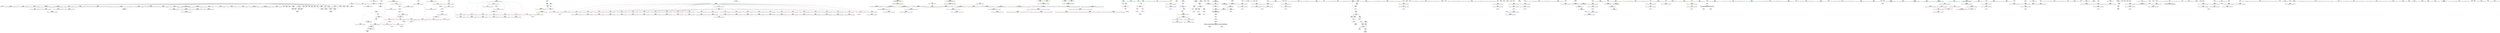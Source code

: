 digraph "SVFG" {
	label="SVFG";

	Node0x561ea0795110 [shape=record,color=grey,label="{NodeID: 0\nNullPtr}"];
	Node0x561ea0795110 -> Node0x561ea09f9e80[style=solid];
	Node0x561ea0795110 -> Node0x561ea09f9f40[style=solid];
	Node0x561ea0795110 -> Node0x561ea09fa010[style=solid];
	Node0x561ea0795110 -> Node0x561ea09fa0e0[style=solid];
	Node0x561ea0795110 -> Node0x561ea09fa1b0[style=solid];
	Node0x561ea0795110 -> Node0x561ea09fa280[style=solid];
	Node0x561ea0795110 -> Node0x561ea09fa350[style=solid];
	Node0x561ea0795110 -> Node0x561ea09fa420[style=solid];
	Node0x561ea0795110 -> Node0x561ea09fa4f0[style=solid];
	Node0x561ea0795110 -> Node0x561ea09fa5c0[style=solid];
	Node0x561ea0795110 -> Node0x561ea09fa690[style=solid];
	Node0x561ea0795110 -> Node0x561ea09fa760[style=solid];
	Node0x561ea0795110 -> Node0x561ea09fa830[style=solid];
	Node0x561ea0795110 -> Node0x561ea09fa900[style=solid];
	Node0x561ea0795110 -> Node0x561ea09fa9d0[style=solid];
	Node0x561ea0795110 -> Node0x561ea09faaa0[style=solid];
	Node0x561ea0795110 -> Node0x561ea09fab70[style=solid];
	Node0x561ea0795110 -> Node0x561ea09fac40[style=solid];
	Node0x561ea0795110 -> Node0x561ea09fad10[style=solid];
	Node0x561ea0795110 -> Node0x561ea09fade0[style=solid];
	Node0x561ea0795110 -> Node0x561ea09faeb0[style=solid];
	Node0x561ea0795110 -> Node0x561ea09faf80[style=solid];
	Node0x561ea0795110 -> Node0x561ea09fb050[style=solid];
	Node0x561ea0795110 -> Node0x561ea09fb120[style=solid];
	Node0x561ea0795110 -> Node0x561ea09fb1f0[style=solid];
	Node0x561ea0795110 -> Node0x561ea09fb2c0[style=solid];
	Node0x561ea0795110 -> Node0x561ea09fb390[style=solid];
	Node0x561ea0795110 -> Node0x561ea09fb460[style=solid];
	Node0x561ea0795110 -> Node0x561ea09fb530[style=solid];
	Node0x561ea0795110 -> Node0x561ea09fb600[style=solid];
	Node0x561ea0795110 -> Node0x561ea09fb6d0[style=solid];
	Node0x561ea0795110 -> Node0x561ea09fb7a0[style=solid];
	Node0x561ea0795110 -> Node0x561ea09fb870[style=solid];
	Node0x561ea0795110 -> Node0x561ea0a07860[style=solid];
	Node0x561ea0a74040 [shape=record,color=black,label="{NodeID: 941\n639 = PHI()\n}"];
	Node0x561ea0a0c320 [shape=record,color=black,label="{NodeID: 775\nMR_8V_2 = PHI(MR_8V_5, MR_8V_1, )\npts\{33 \}\n}"];
	Node0x561ea0a0c320 -> Node0x561ea09fe3d0[style=dashed];
	Node0x561ea0a04580 [shape=record,color=red,label="{NodeID: 277\n430\<--382\n\<--i\n_Z5solveNSt7__cxx1112basic_stringIcSt11char_traitsIcESaIcEEES4_\n}"];
	Node0x561ea0a04580 -> Node0x561ea09fcf80[style=solid];
	Node0x561ea09f50d0 [shape=record,color=green,label="{NodeID: 111\n830\<--831\nmemcmp\<--memcmp_field_insensitive\n}"];
	Node0x561ea0a6ecd0 [shape=record,color=black,label="{NodeID: 886\n317 = PHI(173, 174, )\n0th arg _ZStltIcSt11char_traitsIcESaIcEEbRKNSt7__cxx1112basic_stringIT_T0_T1_EESA_ }"];
	Node0x561ea0a6ecd0 -> Node0x561ea0a08800[style=solid];
	Node0x561ea0a20b70 [shape=record,color=grey,label="{NodeID: 720\n404 = cmp(402, 403, )\n}"];
	Node0x561ea09fe300 [shape=record,color=blue,label="{NodeID: 388\n17\<--690\n__\<--inc\nmain\n}"];
	Node0x561ea09fe300 -> Node0x561ea0a0be20[style=dashed];
	Node0x561ea09f96c0 [shape=record,color=purple,label="{NodeID: 222\n850\<--47\nllvm.global_ctors_0\<--llvm.global_ctors\nGlob }"];
	Node0x561ea09f96c0 -> Node0x561ea0a07660[style=solid];
	Node0x561ea09f5ab0 [shape=record,color=green,label="{NodeID: 56\n164\<--165\n__cxx_global_var_init.5\<--__cxx_global_var_init.5_field_insensitive\n}"];
	Node0x561ea0a07360 [shape=record,color=blue,label="{NodeID: 333\n31\<--32\nret\<--\nGlob }"];
	Node0x561ea0a07360 -> Node0x561ea0a0c320[style=dashed];
	Node0x561ea09fcb70 [shape=record,color=black,label="{NodeID: 167\n413\<--412\nconv\<--\n_Z5solveNSt7__cxx1112basic_stringIcSt11char_traitsIcESaIcEEES4_\n}"];
	Node0x561ea07951a0 [shape=record,color=green,label="{NodeID: 1\n7\<--1\n__dso_handle\<--dummyObj\nGlob }"];
	Node0x561ea0a0c820 [shape=record,color=black,label="{NodeID: 776\nMR_10V_2 = PHI(MR_10V_3, MR_10V_1, )\npts\{35 \}\n}"];
	Node0x561ea0a0c820 -> Node0x561ea09fe230[style=dashed];
	Node0x561ea0a04650 [shape=record,color=red,label="{NodeID: 278\n448\<--382\n\<--i\n_Z5solveNSt7__cxx1112basic_stringIcSt11char_traitsIcESaIcEEES4_\n}"];
	Node0x561ea0a04650 -> Node0x561ea09fd050[style=solid];
	Node0x561ea09f51d0 [shape=record,color=green,label="{NodeID: 112\n49\<--842\n_GLOBAL__sub_I_apiapiapiad_1_0.cpp\<--_GLOBAL__sub_I_apiapiapiad_1_0.cpp_field_insensitive\n}"];
	Node0x561ea09f51d0 -> Node0x561ea0a07760[style=solid];
	Node0x561ea0a6ee20 [shape=record,color=black,label="{NodeID: 887\n318 = PHI(25, 28, )\n1st arg _ZStltIcSt11char_traitsIcESaIcEEbRKNSt7__cxx1112basic_stringIT_T0_T1_EESA_ }"];
	Node0x561ea0a6ee20 -> Node0x561ea0a088d0[style=solid];
	Node0x561ea0a20cf0 [shape=record,color=grey,label="{NodeID: 721\n680 = cmp(679, 15, )\n}"];
	Node0x561ea09fe3d0 [shape=record,color=blue,label="{NodeID: 389\n31\<--697\nret\<--\nmain\n|{<s0>86}}"];
	Node0x561ea09fe3d0:s0 -> Node0x561ea0a37990[style=dashed,color=red];
	Node0x561ea09f97c0 [shape=record,color=purple,label="{NodeID: 223\n851\<--47\nllvm.global_ctors_1\<--llvm.global_ctors\nGlob }"];
	Node0x561ea09f97c0 -> Node0x561ea0a07760[style=solid];
	Node0x561ea09f5bb0 [shape=record,color=green,label="{NodeID: 57\n170\<--171\n_Z3updNSt7__cxx1112basic_stringIcSt11char_traitsIcESaIcEEES4_\<--_Z3updNSt7__cxx1112basic_stringIcSt11char_traitsIcESaIcEEES4__field_insensitive\n}"];
	Node0x561ea0a07460 [shape=record,color=blue,label="{NodeID: 334\n34\<--15\nn\<--\nGlob }"];
	Node0x561ea0a07460 -> Node0x561ea0a0c820[style=dashed];
	Node0x561ea09fcc40 [shape=record,color=black,label="{NodeID: 168\n416\<--415\nconv3\<--\n_Z5solveNSt7__cxx1112basic_stringIcSt11char_traitsIcESaIcEEES4_\n}"];
	Node0x561ea09fcc40 -> Node0x561ea0a206f0[style=solid];
	Node0x561ea09df150 [shape=record,color=green,label="{NodeID: 2\n8\<--1\n.str\<--dummyObj\nGlob }"];
	Node0x561ea0a0cd20 [shape=record,color=black,label="{NodeID: 777\nMR_12V_2 = PHI(MR_12V_4, MR_12V_1, )\npts\{38 \}\n}"];
	Node0x561ea0a0cd20 -> Node0x561ea09fe4a0[style=dashed];
	Node0x561ea0a04720 [shape=record,color=red,label="{NodeID: 279\n455\<--382\n\<--i\n_Z5solveNSt7__cxx1112basic_stringIcSt11char_traitsIcESaIcEEES4_\n}"];
	Node0x561ea0a04720 -> Node0x561ea09fd1f0[style=solid];
	Node0x561ea09f9e80 [shape=record,color=black,label="{NodeID: 113\n2\<--3\ndummyVal\<--dummyVal\n}"];
	Node0x561ea0a6ef70 [shape=record,color=black,label="{NodeID: 888\n795 = PHI(333, 374, )\n0th arg __clang_call_terminate }"];
	Node0x561ea0a20e70 [shape=record,color=grey,label="{NodeID: 722\n108 = cmp(107, 32, )\n}"];
	Node0x561ea09fe4a0 [shape=record,color=blue,label="{NodeID: 390\n36\<--37\nrev\<--\nmain\n|{|<s1>86}}"];
	Node0x561ea09fe4a0 -> Node0x561ea09fe570[style=dashed];
	Node0x561ea09fe4a0:s1 -> Node0x561ea0a4e5a0[style=dashed,color=red];
	Node0x561ea09f98c0 [shape=record,color=purple,label="{NodeID: 224\n852\<--47\nllvm.global_ctors_2\<--llvm.global_ctors\nGlob }"];
	Node0x561ea09f98c0 -> Node0x561ea0a07860[style=solid];
	Node0x561ea09f5cb0 [shape=record,color=green,label="{NodeID: 58\n175\<--176\nx1\<--x1_field_insensitive\n_Z3updNSt7__cxx1112basic_stringIcSt11char_traitsIcESaIcEEES4_\n}"];
	Node0x561ea09f5cb0 -> Node0x561ea0a02ab0[style=solid];
	Node0x561ea09f5cb0 -> Node0x561ea0a02b80[style=solid];
	Node0x561ea09f5cb0 -> Node0x561ea0a02c50[style=solid];
	Node0x561ea09f5cb0 -> Node0x561ea0a02d20[style=solid];
	Node0x561ea09f5cb0 -> Node0x561ea0a07f10[style=solid];
	Node0x561ea09f5cb0 -> Node0x561ea0a08250[style=solid];
	Node0x561ea0a07560 [shape=record,color=blue,label="{NodeID: 335\n36\<--37\nrev\<--\nGlob }"];
	Node0x561ea0a07560 -> Node0x561ea0a0cd20[style=dashed];
	Node0x561ea09fcd10 [shape=record,color=black,label="{NodeID: 169\n420\<--419\nconv5\<--\n_Z5solveNSt7__cxx1112basic_stringIcSt11char_traitsIcESaIcEEES4_\n}"];
	Node0x561ea09df1e0 [shape=record,color=green,label="{NodeID: 3\n10\<--1\n.str.1\<--dummyObj\nGlob }"];
	Node0x561ea0a047f0 [shape=record,color=red,label="{NodeID: 280\n465\<--382\n\<--i\n_Z5solveNSt7__cxx1112basic_stringIcSt11char_traitsIcESaIcEEES4_\n}"];
	Node0x561ea0a047f0 -> Node0x561ea09fd390[style=solid];
	Node0x561ea09f9f40 [shape=record,color=black,label="{NodeID: 114\n332\<--3\n\<--dummyVal\n_ZStltIcSt11char_traitsIcESaIcEEbRKNSt7__cxx1112basic_stringIT_T0_T1_EESA_\n}"];
	Node0x561ea0a70aa0 [shape=record,color=black,label="{NodeID: 889\n363 = PHI(806, )\n}"];
	Node0x561ea0a70aa0 -> Node0x561ea0a20270[style=solid];
	Node0x561ea0a20ff0 [shape=record,color=grey,label="{NodeID: 723\n822 = cmp(821, 32, )\n}"];
	Node0x561ea09fe570 [shape=record,color=blue,label="{NodeID: 391\n36\<--411\nrev\<--\nmain\n|{|<s1>91}}"];
	Node0x561ea09fe570 -> Node0x561ea0a0cd20[style=dashed];
	Node0x561ea09fe570:s1 -> Node0x561ea0a4e5a0[style=dashed,color=red];
	Node0x561ea09f99c0 [shape=record,color=red,label="{NodeID: 225\n679\<--14\n\<--_\nmain\n}"];
	Node0x561ea09f99c0 -> Node0x561ea0a20cf0[style=solid];
	Node0x561ea09f5d80 [shape=record,color=green,label="{NodeID: 59\n177\<--178\nx2\<--x2_field_insensitive\n_Z3updNSt7__cxx1112basic_stringIcSt11char_traitsIcESaIcEEES4_\n}"];
	Node0x561ea09f5d80 -> Node0x561ea0a02df0[style=solid];
	Node0x561ea09f5d80 -> Node0x561ea0a02ec0[style=solid];
	Node0x561ea09f5d80 -> Node0x561ea0a02f90[style=solid];
	Node0x561ea09f5d80 -> Node0x561ea0a03060[style=solid];
	Node0x561ea09f5d80 -> Node0x561ea0a07fe0[style=solid];
	Node0x561ea09f5d80 -> Node0x561ea0a083f0[style=solid];
	Node0x561ea0a07660 [shape=record,color=blue,label="{NodeID: 336\n850\<--48\nllvm.global_ctors_0\<--\nGlob }"];
	Node0x561ea09fcde0 [shape=record,color=black,label="{NodeID: 170\n423\<--422\nconv8\<--\n_Z5solveNSt7__cxx1112basic_stringIcSt11char_traitsIcESaIcEEES4_\n}"];
	Node0x561ea09fcde0 -> Node0x561ea0a1fc70[style=solid];
	Node0x561ea09df270 [shape=record,color=green,label="{NodeID: 4\n12\<--1\n__PRETTY_FUNCTION__._Z6powmodxx\<--dummyObj\nGlob }"];
	Node0x561ea0a048c0 [shape=record,color=red,label="{NodeID: 281\n472\<--382\n\<--i\n_Z5solveNSt7__cxx1112basic_stringIcSt11char_traitsIcESaIcEEES4_\n}"];
	Node0x561ea0a048c0 -> Node0x561ea09fd600[style=solid];
	Node0x561ea09fa010 [shape=record,color=black,label="{NodeID: 115\n333\<--3\n\<--dummyVal\n_ZStltIcSt11char_traitsIcESaIcEEbRKNSt7__cxx1112basic_stringIT_T0_T1_EESA_\n|{<s0>29}}"];
	Node0x561ea09fa010:s0 -> Node0x561ea0a6ef70[style=solid,color=red];
	Node0x561ea0a70cd0 [shape=record,color=black,label="{NodeID: 890\n256 = PHI()\n}"];
	Node0x561ea0a21170 [shape=record,color=grey,label="{NodeID: 724\n518 = cmp(512, 517, )\n}"];
	Node0x561ea09fe640 [shape=record,color=blue,label="{NodeID: 392\n14\<--725\n_\<--dec\nmain\n}"];
	Node0x561ea09fe640 -> Node0x561ea0a0b920[style=dashed];
	Node0x561ea09f9a90 [shape=record,color=red,label="{NodeID: 226\n724\<--14\n\<--_\nmain\n}"];
	Node0x561ea09f9a90 -> Node0x561ea0a1ed70[style=solid];
	Node0x561ea09f5e50 [shape=record,color=green,label="{NodeID: 60\n179\<--180\ni\<--i_field_insensitive\n_Z3updNSt7__cxx1112basic_stringIcSt11char_traitsIcESaIcEEES4_\n}"];
	Node0x561ea09f5e50 -> Node0x561ea0a03130[style=solid];
	Node0x561ea09f5e50 -> Node0x561ea0a03200[style=solid];
	Node0x561ea09f5e50 -> Node0x561ea0a032d0[style=solid];
	Node0x561ea09f5e50 -> Node0x561ea0a033a0[style=solid];
	Node0x561ea09f5e50 -> Node0x561ea0a03470[style=solid];
	Node0x561ea09f5e50 -> Node0x561ea0a03540[style=solid];
	Node0x561ea09f5e50 -> Node0x561ea0a03610[style=solid];
	Node0x561ea09f5e50 -> Node0x561ea0a036e0[style=solid];
	Node0x561ea09f5e50 -> Node0x561ea0a080b0[style=solid];
	Node0x561ea09f5e50 -> Node0x561ea0a084c0[style=solid];
	Node0x561ea0a07760 [shape=record,color=blue,label="{NodeID: 337\n851\<--49\nllvm.global_ctors_1\<--_GLOBAL__sub_I_apiapiapiad_1_0.cpp\nGlob }"];
	Node0x561ea09fceb0 [shape=record,color=black,label="{NodeID: 171\n427\<--426\nconv10\<--\n_Z5solveNSt7__cxx1112basic_stringIcSt11char_traitsIcESaIcEEES4_\n}"];
	Node0x561ea09df300 [shape=record,color=green,label="{NodeID: 5\n15\<--1\n\<--dummyObj\nCan only get source location for instruction, argument, global var or function.}"];
	Node0x561ea0a04990 [shape=record,color=red,label="{NodeID: 282\n478\<--382\n\<--i\n_Z5solveNSt7__cxx1112basic_stringIcSt11char_traitsIcESaIcEEES4_\n}"];
	Node0x561ea0a04990 -> Node0x561ea09fd6d0[style=solid];
	Node0x561ea09fa0e0 [shape=record,color=black,label="{NodeID: 116\n373\<--3\n\<--dummyVal\n_ZSteqIcEN9__gnu_cxx11__enable_ifIXsr9__is_charIT_EE7__valueEbE6__typeERKNSt7__cxx1112basic_stringIS2_St11char_traitsIS2_ESaIS2_EEESC_\n}"];
	Node0x561ea0a70da0 [shape=record,color=black,label="{NodeID: 891\n259 = PHI()\n}"];
	Node0x561ea0a212f0 [shape=record,color=grey,label="{NodeID: 725\n222 = cmp(221, 197, )\n}"];
	Node0x561ea09fe710 [shape=record,color=blue,label="{NodeID: 393\n665\<--730\nexn.slot\<--\nmain\n}"];
	Node0x561ea09fe710 -> Node0x561ea0a06bb0[style=dashed];
	Node0x561ea09f9b60 [shape=record,color=red,label="{NodeID: 227\n689\<--17\n\<--__\nmain\n}"];
	Node0x561ea09f9b60 -> Node0x561ea0a1de70[style=solid];
	Node0x561ea09f5f20 [shape=record,color=green,label="{NodeID: 61\n192\<--193\n_ZNSt7__cxx1112basic_stringIcSt11char_traitsIcESaIcEEixEm\<--_ZNSt7__cxx1112basic_stringIcSt11char_traitsIcESaIcEEixEm_field_insensitive\n}"];
	Node0x561ea0a07860 [shape=record,color=blue, style = dotted,label="{NodeID: 338\n852\<--3\nllvm.global_ctors_2\<--dummyVal\nGlob }"];
	Node0x561ea09fcf80 [shape=record,color=black,label="{NodeID: 172\n431\<--430\nconv13\<--\n_Z5solveNSt7__cxx1112basic_stringIcSt11char_traitsIcESaIcEEES4_\n}"];
	Node0x561ea09dcf40 [shape=record,color=green,label="{NodeID: 6\n32\<--1\n\<--dummyObj\nCan only get source location for instruction, argument, global var or function.}"];
	Node0x561ea0a04a60 [shape=record,color=red,label="{NodeID: 283\n485\<--382\n\<--i\n_Z5solveNSt7__cxx1112basic_stringIcSt11char_traitsIcESaIcEEES4_\n}"];
	Node0x561ea0a04a60 -> Node0x561ea09fd870[style=solid];
	Node0x561ea09fa1b0 [shape=record,color=black,label="{NodeID: 117\n374\<--3\n\<--dummyVal\n_ZSteqIcEN9__gnu_cxx11__enable_ifIXsr9__is_charIT_EE7__valueEbE6__typeERKNSt7__cxx1112basic_stringIS2_St11char_traitsIS2_ESaIS2_EEESC_\n|{<s0>36}}"];
	Node0x561ea09fa1b0:s0 -> Node0x561ea0a6ef70[style=solid,color=red];
	Node0x561ea0a70e70 [shape=record,color=black,label="{NodeID: 892\n59 = PHI()\n}"];
	Node0x561ea0a21470 [shape=record,color=grey,label="{NodeID: 726\n250 = cmp(248, 249, )\n}"];
	Node0x561ea09fe7e0 [shape=record,color=blue,label="{NodeID: 394\n667\<--732\nehselector.slot\<--\nmain\n}"];
	Node0x561ea09fe7e0 -> Node0x561ea0a06c80[style=dashed];
	Node0x561ea09f9c30 [shape=record,color=red,label="{NodeID: 228\n249\<--31\n\<--ret\n_Z3updNSt7__cxx1112basic_stringIcSt11char_traitsIcESaIcEEES4_\n}"];
	Node0x561ea09f9c30 -> Node0x561ea0a21470[style=solid];
	Node0x561ea09f6020 [shape=record,color=green,label="{NodeID: 62\n257\<--258\n_ZNSt7__cxx1112basic_stringIcSt11char_traitsIcESaIcEEaSERKS4_\<--_ZNSt7__cxx1112basic_stringIcSt11char_traitsIcESaIcEEaSERKS4__field_insensitive\n}"];
	Node0x561ea0a07960 [shape=record,color=blue,label="{NodeID: 339\n79\<--77\na.addr\<--a\n_Z6powmodxx\n}"];
	Node0x561ea0a07960 -> Node0x561ea0a02290[style=dashed];
	Node0x561ea0a07960 -> Node0x561ea0a07bd0[style=dashed];
	Node0x561ea09fd050 [shape=record,color=black,label="{NodeID: 173\n449\<--448\nconv16\<--\n_Z5solveNSt7__cxx1112basic_stringIcSt11char_traitsIcESaIcEEES4_\n}"];
	Node0x561ea09dcfd0 [shape=record,color=green,label="{NodeID: 7\n37\<--1\n\<--dummyObj\nCan only get source location for instruction, argument, global var or function.}"];
	Node0x561ea0a0d860 [shape=record,color=yellow,style=double,label="{NodeID: 782\n54V_1 = ENCHI(MR_54V_0)\npts\{666 \}\nFun[main]}"];
	Node0x561ea0a0d860 -> Node0x561ea09fe710[style=dashed];
	Node0x561ea0a0d860 -> Node0x561ea09fe8b0[style=dashed];
	Node0x561ea0a0d860 -> Node0x561ea09fea50[style=dashed];
	Node0x561ea0a0d860 -> Node0x561ea09febf0[style=dashed];
	Node0x561ea0a04b30 [shape=record,color=red,label="{NodeID: 284\n495\<--382\n\<--i\n_Z5solveNSt7__cxx1112basic_stringIcSt11char_traitsIcESaIcEEES4_\n}"];
	Node0x561ea0a04b30 -> Node0x561ea09fda10[style=solid];
	Node0x561ea09fa280 [shape=record,color=black,label="{NodeID: 118\n436\<--3\n\<--dummyVal\n_Z5solveNSt7__cxx1112basic_stringIcSt11char_traitsIcESaIcEEES4_\n}"];
	Node0x561ea0a70f40 [shape=record,color=black,label="{NodeID: 893\n515 = PHI()\n}"];
	Node0x561ea0a70f40 -> Node0x561ea0a06390[style=solid];
	Node0x561ea0a37990 [shape=record,color=black,label="{NodeID: 727\nMR_8V_2 = PHI(MR_8V_5, MR_8V_1, )\npts\{33 \}\n|{|<s3>55|<s4>55|<s5>55|<s6>55}}"];
	Node0x561ea0a37990 -> Node0x561ea09fe090[style=dashed];
	Node0x561ea0a37990 -> Node0x561ea0a37990[style=dashed];
	Node0x561ea0a37990 -> Node0x561ea0a0aa20[style=dashed];
	Node0x561ea0a37990:s3 -> Node0x561ea09f9c30[style=dashed,color=red];
	Node0x561ea0a37990:s4 -> Node0x561ea09f9d00[style=dashed,color=red];
	Node0x561ea0a37990:s5 -> Node0x561ea0a08590[style=dashed,color=red];
	Node0x561ea0a37990:s6 -> Node0x561ea0a38980[style=dashed,color=red];
	Node0x561ea09fe8b0 [shape=record,color=blue,label="{NodeID: 395\n665\<--736\nexn.slot\<--\nmain\n}"];
	Node0x561ea09fe8b0 -> Node0x561ea0a06bb0[style=dashed];
	Node0x561ea09f9d00 [shape=record,color=red,label="{NodeID: 229\n271\<--31\n\<--ret\n_Z3updNSt7__cxx1112basic_stringIcSt11char_traitsIcESaIcEEES4_\n}"];
	Node0x561ea09f9d00 -> Node0x561ea0a1f670[style=solid];
	Node0x561ea09f6120 [shape=record,color=green,label="{NodeID: 63\n264\<--265\n_ZSt4swapIcSt11char_traitsIcESaIcEEvRNSt7__cxx1112basic_stringIT_T0_T1_EES9_\<--_ZSt4swapIcSt11char_traitsIcESaIcEEvRNSt7__cxx1112basic_stringIT_T0_T1_EES9__field_insensitive\n}"];
	Node0x561ea0a07a30 [shape=record,color=blue,label="{NodeID: 340\n81\<--78\nb.addr\<--b\n_Z6powmodxx\n}"];
	Node0x561ea0a07a30 -> Node0x561ea0a025d0[style=dashed];
	Node0x561ea0a07a30 -> Node0x561ea0a3d480[style=dashed];
	Node0x561ea09fd120 [shape=record,color=black,label="{NodeID: 174\n452\<--451\nconv19\<--\n_Z5solveNSt7__cxx1112basic_stringIcSt11char_traitsIcESaIcEEES4_\n}"];
	Node0x561ea09fd120 -> Node0x561ea0a1fdf0[style=solid];
	Node0x561ea09dd060 [shape=record,color=green,label="{NodeID: 8\n39\<--1\n.str.6\<--dummyObj\nGlob }"];
	Node0x561ea0a0d940 [shape=record,color=yellow,style=double,label="{NodeID: 783\n56V_1 = ENCHI(MR_56V_0)\npts\{668 \}\nFun[main]}"];
	Node0x561ea0a0d940 -> Node0x561ea09fe7e0[style=dashed];
	Node0x561ea0a0d940 -> Node0x561ea09fe980[style=dashed];
	Node0x561ea0a0d940 -> Node0x561ea09feb20[style=dashed];
	Node0x561ea0a0d940 -> Node0x561ea09fecc0[style=dashed];
	Node0x561ea0a04c00 [shape=record,color=red,label="{NodeID: 285\n502\<--382\n\<--i\n_Z5solveNSt7__cxx1112basic_stringIcSt11char_traitsIcESaIcEEES4_\n}"];
	Node0x561ea0a04c00 -> Node0x561ea09fdc80[style=solid];
	Node0x561ea09fa350 [shape=record,color=black,label="{NodeID: 119\n437\<--3\n\<--dummyVal\n_Z5solveNSt7__cxx1112basic_stringIcSt11char_traitsIcESaIcEEES4_\n}"];
	Node0x561ea09fa350 -> Node0x561ea0a08e80[style=solid];
	Node0x561ea0a71040 [shape=record,color=black,label="{NodeID: 894\n143 = PHI()\n}"];
	Node0x561ea0a37a80 [shape=record,color=black,label="{NodeID: 728\nMR_35V_3 = PHI(MR_35V_4, MR_35V_2, )\npts\{383 \}\n}"];
	Node0x561ea0a37a80 -> Node0x561ea0a04240[style=dashed];
	Node0x561ea0a37a80 -> Node0x561ea0a04310[style=dashed];
	Node0x561ea0a37a80 -> Node0x561ea0a043e0[style=dashed];
	Node0x561ea0a37a80 -> Node0x561ea0a044b0[style=dashed];
	Node0x561ea0a37a80 -> Node0x561ea0a04580[style=dashed];
	Node0x561ea0a37a80 -> Node0x561ea0a04650[style=dashed];
	Node0x561ea0a37a80 -> Node0x561ea0a04720[style=dashed];
	Node0x561ea0a37a80 -> Node0x561ea0a047f0[style=dashed];
	Node0x561ea0a37a80 -> Node0x561ea0a048c0[style=dashed];
	Node0x561ea0a37a80 -> Node0x561ea0a04990[style=dashed];
	Node0x561ea0a37a80 -> Node0x561ea0a04a60[style=dashed];
	Node0x561ea0a37a80 -> Node0x561ea0a04b30[style=dashed];
	Node0x561ea0a37a80 -> Node0x561ea0a04c00[style=dashed];
	Node0x561ea0a37a80 -> Node0x561ea0a04cd0[style=dashed];
	Node0x561ea0a37a80 -> Node0x561ea0a04da0[style=dashed];
	Node0x561ea0a37a80 -> Node0x561ea0a04e70[style=dashed];
	Node0x561ea0a37a80 -> Node0x561ea0a04f40[style=dashed];
	Node0x561ea0a37a80 -> Node0x561ea0a05010[style=dashed];
	Node0x561ea0a37a80 -> Node0x561ea0a050e0[style=dashed];
	Node0x561ea0a37a80 -> Node0x561ea0a051b0[style=dashed];
	Node0x561ea0a37a80 -> Node0x561ea0a05280[style=dashed];
	Node0x561ea0a37a80 -> Node0x561ea0a05350[style=dashed];
	Node0x561ea0a37a80 -> Node0x561ea0a05420[style=dashed];
	Node0x561ea0a37a80 -> Node0x561ea0a054f0[style=dashed];
	Node0x561ea0a37a80 -> Node0x561ea0a055c0[style=dashed];
	Node0x561ea0a37a80 -> Node0x561ea0a05690[style=dashed];
	Node0x561ea0a37a80 -> Node0x561ea0a05760[style=dashed];
	Node0x561ea0a37a80 -> Node0x561ea0a05830[style=dashed];
	Node0x561ea0a37a80 -> Node0x561ea09fdfc0[style=dashed];
	Node0x561ea09fe980 [shape=record,color=blue,label="{NodeID: 396\n667\<--738\nehselector.slot\<--\nmain\n}"];
	Node0x561ea09fe980 -> Node0x561ea0a06c80[style=dashed];
	Node0x561ea09f9dd0 [shape=record,color=red,label="{NodeID: 230\n186\<--34\n\<--n\n_Z3updNSt7__cxx1112basic_stringIcSt11char_traitsIcESaIcEEES4_\n}"];
	Node0x561ea09f9dd0 -> Node0x561ea0a1f070[style=solid];
	Node0x561ea09f6220 [shape=record,color=green,label="{NodeID: 64\n280\<--281\n_ZStltIcSt11char_traitsIcESaIcEEbRKNSt7__cxx1112basic_stringIT_T0_T1_EESA_\<--_ZStltIcSt11char_traitsIcESaIcEEbRKNSt7__cxx1112basic_stringIT_T0_T1_EESA__field_insensitive\n}"];
	Node0x561ea0a07b00 [shape=record,color=blue,label="{NodeID: 341\n83\<--88\nres\<--\n_Z6powmodxx\n}"];
	Node0x561ea0a07b00 -> Node0x561ea0a3d980[style=dashed];
	Node0x561ea09fd1f0 [shape=record,color=black,label="{NodeID: 175\n456\<--455\nconv22\<--\n_Z5solveNSt7__cxx1112basic_stringIcSt11char_traitsIcESaIcEEES4_\n}"];
	Node0x561ea09dd0f0 [shape=record,color=green,label="{NodeID: 9\n41\<--1\n_ZSt3cin\<--dummyObj\nGlob }"];
	Node0x561ea0a04cd0 [shape=record,color=red,label="{NodeID: 286\n508\<--382\n\<--i\n_Z5solveNSt7__cxx1112basic_stringIcSt11char_traitsIcESaIcEEES4_\n}"];
	Node0x561ea0a04cd0 -> Node0x561ea09fdd50[style=solid];
	Node0x561ea09fa420 [shape=record,color=black,label="{NodeID: 120\n439\<--3\n\<--dummyVal\n_Z5solveNSt7__cxx1112basic_stringIcSt11char_traitsIcESaIcEEES4_\n}"];
	Node0x561ea09fa420 -> Node0x561ea0a08f50[style=solid];
	Node0x561ea0a71110 [shape=record,color=black,label="{NodeID: 895\n156 = PHI()\n}"];
	Node0x561ea09fea50 [shape=record,color=blue,label="{NodeID: 397\n665\<--745\nexn.slot\<--\nmain\n}"];
	Node0x561ea09fea50 -> Node0x561ea0a06bb0[style=dashed];
	Node0x561ea0a02020 [shape=record,color=red,label="{NodeID: 231\n403\<--34\n\<--n\n_Z5solveNSt7__cxx1112basic_stringIcSt11char_traitsIcESaIcEEES4_\n}"];
	Node0x561ea0a02020 -> Node0x561ea0a20b70[style=solid];
	Node0x561ea09f6320 [shape=record,color=green,label="{NodeID: 65\n284\<--285\n_ZSteqIcEN9__gnu_cxx11__enable_ifIXsr9__is_charIT_EE7__valueEbE6__typeERKNSt7__cxx1112basic_stringIS2_St11char_traitsIS2_ESaIS2_EEESC_\<--_ZSteqIcEN9__gnu_cxx11__enable_ifIXsr9__is_charIT_EE7__valueEbE6__typeERKNSt7__cxx1112basic_stringIS2_St11char_traitsIS2_ESaIS2_EEESC__field_insensitive\n}"];
	Node0x561ea0a07bd0 [shape=record,color=blue,label="{NodeID: 342\n79\<--90\na.addr\<--rem\n_Z6powmodxx\n}"];
	Node0x561ea0a07bd0 -> Node0x561ea0a3cf80[style=dashed];
	Node0x561ea09fd2c0 [shape=record,color=black,label="{NodeID: 176\n459\<--458\nconv25\<--\n_Z5solveNSt7__cxx1112basic_stringIcSt11char_traitsIcESaIcEEES4_\n}"];
	Node0x561ea09fd2c0 -> Node0x561ea0a1f970[style=solid];
	Node0x561ea09dd180 [shape=record,color=green,label="{NodeID: 10\n42\<--1\n.str.7\<--dummyObj\nGlob }"];
	Node0x561ea0a04da0 [shape=record,color=red,label="{NodeID: 287\n513\<--382\n\<--i\n_Z5solveNSt7__cxx1112basic_stringIcSt11char_traitsIcESaIcEEES4_\n}"];
	Node0x561ea0a04da0 -> Node0x561ea09fdef0[style=solid];
	Node0x561ea09fa4f0 [shape=record,color=black,label="{NodeID: 121\n442\<--3\n\<--dummyVal\n_Z5solveNSt7__cxx1112basic_stringIcSt11char_traitsIcESaIcEEES4_\n}"];
	Node0x561ea0a711e0 [shape=record,color=black,label="{NodeID: 896\n162 = PHI()\n}"];
	Node0x561ea09feb20 [shape=record,color=blue,label="{NodeID: 398\n667\<--747\nehselector.slot\<--\nmain\n}"];
	Node0x561ea09feb20 -> Node0x561ea0a06c80[style=dashed];
	Node0x561ea0a020f0 [shape=record,color=red,label="{NodeID: 232\n260\<--36\n\<--rev\n_Z3updNSt7__cxx1112basic_stringIcSt11char_traitsIcESaIcEEES4_\n}"];
	Node0x561ea0a020f0 -> Node0x561ea09fc830[style=solid];
	Node0x561ea09f6420 [shape=record,color=green,label="{NodeID: 66\n304\<--305\n__lhs.addr\<--__lhs.addr_field_insensitive\n_ZSt4swapIcSt11char_traitsIcESaIcEEvRNSt7__cxx1112basic_stringIT_T0_T1_EES9_\n}"];
	Node0x561ea09f6420 -> Node0x561ea0a03af0[style=solid];
	Node0x561ea09f6420 -> Node0x561ea0a08660[style=solid];
	Node0x561ea0a07ca0 [shape=record,color=blue,label="{NodeID: 343\n83\<--117\nres\<--rem2\n_Z6powmodxx\n}"];
	Node0x561ea0a07ca0 -> Node0x561ea0a3d980[style=dashed];
	Node0x561ea09fd390 [shape=record,color=black,label="{NodeID: 177\n466\<--465\nconv29\<--\n_Z5solveNSt7__cxx1112basic_stringIcSt11char_traitsIcESaIcEEES4_\n}"];
	Node0x561ea09dd240 [shape=record,color=green,label="{NodeID: 11\n44\<--1\n_ZSt4cout\<--dummyObj\nGlob }"];
	Node0x561ea0a04e70 [shape=record,color=red,label="{NodeID: 288\n549\<--382\n\<--i\n_Z5solveNSt7__cxx1112basic_stringIcSt11char_traitsIcESaIcEEES4_\n}"];
	Node0x561ea0a04e70 -> Node0x561ea09f8000[style=solid];
	Node0x561ea09fa5c0 [shape=record,color=black,label="{NodeID: 122\n443\<--3\n\<--dummyVal\n_Z5solveNSt7__cxx1112basic_stringIcSt11char_traitsIcESaIcEEES4_\n}"];
	Node0x561ea09fa5c0 -> Node0x561ea0a09020[style=solid];
	Node0x561ea0a712e0 [shape=record,color=black,label="{NodeID: 897\n168 = PHI()\n}"];
	Node0x561ea0a38980 [shape=record,color=black,label="{NodeID: 731\nMR_8V_3 = PHI(MR_8V_1, MR_8V_2, )\npts\{33 \}\n|{<s0>55|<s1>55}}"];
	Node0x561ea0a38980:s0 -> Node0x561ea0a37990[style=dashed,color=blue];
	Node0x561ea0a38980:s1 -> Node0x561ea0a0aa20[style=dashed,color=blue];
	Node0x561ea09febf0 [shape=record,color=blue,label="{NodeID: 399\n665\<--751\nexn.slot\<--\nmain\n}"];
	Node0x561ea09febf0 -> Node0x561ea0a06bb0[style=dashed];
	Node0x561ea0a021c0 [shape=record,color=red,label="{NodeID: 233\n274\<--36\n\<--rev\n_Z3updNSt7__cxx1112basic_stringIcSt11char_traitsIcESaIcEEES4_\n}"];
	Node0x561ea0a021c0 -> Node0x561ea09fc900[style=solid];
	Node0x561ea09f64f0 [shape=record,color=green,label="{NodeID: 67\n306\<--307\n__rhs.addr\<--__rhs.addr_field_insensitive\n_ZSt4swapIcSt11char_traitsIcESaIcEEvRNSt7__cxx1112basic_stringIT_T0_T1_EES9_\n}"];
	Node0x561ea09f64f0 -> Node0x561ea0a03bc0[style=solid];
	Node0x561ea09f64f0 -> Node0x561ea0a08730[style=solid];
	Node0x561ea0a07d70 [shape=record,color=blue,label="{NodeID: 344\n79\<--123\na.addr\<--rem4\n_Z6powmodxx\n}"];
	Node0x561ea0a07d70 -> Node0x561ea0a3cf80[style=dashed];
	Node0x561ea09fd460 [shape=record,color=black,label="{NodeID: 178\n469\<--468\nconv32\<--\n_Z5solveNSt7__cxx1112basic_stringIcSt11char_traitsIcESaIcEEES4_\n}"];
	Node0x561ea09fd460 -> Node0x561ea0a1cf70[style=solid];
	Node0x561ea09dd9f0 [shape=record,color=green,label="{NodeID: 12\n45\<--1\n.str.8\<--dummyObj\nGlob }"];
	Node0x561ea0a04f40 [shape=record,color=red,label="{NodeID: 289\n556\<--382\n\<--i\n_Z5solveNSt7__cxx1112basic_stringIcSt11char_traitsIcESaIcEEES4_\n}"];
	Node0x561ea0a04f40 -> Node0x561ea09f81a0[style=solid];
	Node0x561ea09fa690 [shape=record,color=black,label="{NodeID: 123\n445\<--3\n\<--dummyVal\n_Z5solveNSt7__cxx1112basic_stringIcSt11char_traitsIcESaIcEEES4_\n}"];
	Node0x561ea09fa690 -> Node0x561ea0a090f0[style=solid];
	Node0x561ea0a713e0 [shape=record,color=black,label="{NodeID: 898\n191 = PHI()\n}"];
	Node0x561ea0a713e0 -> Node0x561ea0a037b0[style=solid];
	Node0x561ea09fecc0 [shape=record,color=blue,label="{NodeID: 400\n667\<--753\nehselector.slot\<--\nmain\n}"];
	Node0x561ea09fecc0 -> Node0x561ea0a06c80[style=dashed];
	Node0x561ea0a02290 [shape=record,color=red,label="{NodeID: 234\n89\<--79\n\<--a.addr\n_Z6powmodxx\n}"];
	Node0x561ea0a02290 -> Node0x561ea0a1d0f0[style=solid];
	Node0x561ea09f65c0 [shape=record,color=green,label="{NodeID: 68\n313\<--314\n_ZNSt7__cxx1112basic_stringIcSt11char_traitsIcESaIcEE4swapERS4_\<--_ZNSt7__cxx1112basic_stringIcSt11char_traitsIcESaIcEE4swapERS4__field_insensitive\n}"];
	Node0x561ea0a01a50 [shape=record,color=black,label="{NodeID: 677\n370 = PHI(371, 367, )\n}"];
	Node0x561ea0a01a50 -> Node0x561ea09fcaa0[style=solid];
	Node0x561ea0a07e40 [shape=record,color=blue,label="{NodeID: 345\n81\<--127\nb.addr\<--shr\n_Z6powmodxx\n}"];
	Node0x561ea0a07e40 -> Node0x561ea0a3d480[style=dashed];
	Node0x561ea09fd530 [shape=record,color=black,label="{NodeID: 179\n471\<--470\nconv33\<--add\n_Z5solveNSt7__cxx1112basic_stringIcSt11char_traitsIcESaIcEEES4_\n}"];
	Node0x561ea09fd530 -> Node0x561ea0a09290[style=solid];
	Node0x561ea09dda80 [shape=record,color=green,label="{NodeID: 13\n48\<--1\n\<--dummyObj\nCan only get source location for instruction, argument, global var or function.}"];
	Node0x561ea0a05010 [shape=record,color=red,label="{NodeID: 290\n563\<--382\n\<--i\n_Z5solveNSt7__cxx1112basic_stringIcSt11char_traitsIcESaIcEEES4_\n}"];
	Node0x561ea0a05010 -> Node0x561ea09f8340[style=solid];
	Node0x561ea09fa760 [shape=record,color=black,label="{NodeID: 124\n534\<--3\n\<--dummyVal\n_Z5solveNSt7__cxx1112basic_stringIcSt11char_traitsIcESaIcEEES4_\n}"];
	Node0x561ea0a71540 [shape=record,color=black,label="{NodeID: 899\n201 = PHI()\n}"];
	Node0x561ea0a71540 -> Node0x561ea0a08180[style=solid];
	Node0x561ea09fed90 [shape=record,color=blue,label="{NodeID: 401\n812\<--807\n__s1.addr\<--__s1\n_ZNSt11char_traitsIcE7compareEPKcS2_m\n}"];
	Node0x561ea09fed90 -> Node0x561ea0a06e20[style=dashed];
	Node0x561ea0a02360 [shape=record,color=red,label="{NodeID: 235\n115\<--79\n\<--a.addr\n_Z6powmodxx\n}"];
	Node0x561ea0a02360 -> Node0x561ea0a1d9f0[style=solid];
	Node0x561ea09f66c0 [shape=record,color=green,label="{NodeID: 69\n319\<--320\n__lhs.addr\<--__lhs.addr_field_insensitive\n_ZStltIcSt11char_traitsIcESaIcEEbRKNSt7__cxx1112basic_stringIT_T0_T1_EESA_\n}"];
	Node0x561ea09f66c0 -> Node0x561ea0a03c90[style=solid];
	Node0x561ea09f66c0 -> Node0x561ea0a08800[style=solid];
	Node0x561ea0a1cc70 [shape=record,color=grey,label="{NodeID: 678\n500 = Binary(499, 243, )\n}"];
	Node0x561ea0a1cc70 -> Node0x561ea09fdbb0[style=solid];
	Node0x561ea0a07f10 [shape=record,color=blue,label="{NodeID: 346\n175\<--32\nx1\<--\n_Z3updNSt7__cxx1112basic_stringIcSt11char_traitsIcESaIcEEES4_\n}"];
	Node0x561ea0a07f10 -> Node0x561ea0a40b80[style=dashed];
	Node0x561ea09fd600 [shape=record,color=black,label="{NodeID: 180\n473\<--472\nconv34\<--\n_Z5solveNSt7__cxx1112basic_stringIcSt11char_traitsIcESaIcEEES4_\n}"];
	Node0x561ea09ddb40 [shape=record,color=green,label="{NodeID: 14\n88\<--1\n\<--dummyObj\nCan only get source location for instruction, argument, global var or function.}"];
	Node0x561ea0a050e0 [shape=record,color=red,label="{NodeID: 291\n567\<--382\n\<--i\n_Z5solveNSt7__cxx1112basic_stringIcSt11char_traitsIcESaIcEEES4_\n}"];
	Node0x561ea0a050e0 -> Node0x561ea09f8410[style=solid];
	Node0x561ea09fa830 [shape=record,color=black,label="{NodeID: 125\n535\<--3\n\<--dummyVal\n_Z5solveNSt7__cxx1112basic_stringIcSt11char_traitsIcESaIcEEES4_\n}"];
	Node0x561ea09fa830 -> Node0x561ea0a095d0[style=solid];
	Node0x561ea0a71640 [shape=record,color=black,label="{NodeID: 900\n210 = PHI()\n}"];
	Node0x561ea0a71640 -> Node0x561ea0a03880[style=solid];
	Node0x561ea09fee60 [shape=record,color=blue,label="{NodeID: 402\n814\<--808\n__s2.addr\<--__s2\n_ZNSt11char_traitsIcE7compareEPKcS2_m\n}"];
	Node0x561ea09fee60 -> Node0x561ea0a06ef0[style=dashed];
	Node0x561ea0a02430 [shape=record,color=red,label="{NodeID: 236\n120\<--79\n\<--a.addr\n_Z6powmodxx\n}"];
	Node0x561ea0a02430 -> Node0x561ea0a1d3f0[style=solid];
	Node0x561ea09f6790 [shape=record,color=green,label="{NodeID: 70\n321\<--322\n__rhs.addr\<--__rhs.addr_field_insensitive\n_ZStltIcSt11char_traitsIcESaIcEEbRKNSt7__cxx1112basic_stringIT_T0_T1_EESA_\n}"];
	Node0x561ea09f6790 -> Node0x561ea0a03d60[style=solid];
	Node0x561ea09f6790 -> Node0x561ea0a088d0[style=solid];
	Node0x561ea0a1cdf0 [shape=record,color=grey,label="{NodeID: 679\n270 = Binary(268, 269, )\n}"];
	Node0x561ea0a1cdf0 -> Node0x561ea0a1f670[style=solid];
	Node0x561ea0a07fe0 [shape=record,color=blue,label="{NodeID: 347\n177\<--32\nx2\<--\n_Z3updNSt7__cxx1112basic_stringIcSt11char_traitsIcESaIcEEES4_\n}"];
	Node0x561ea0a07fe0 -> Node0x561ea0a41080[style=dashed];
	Node0x561ea09fd6d0 [shape=record,color=black,label="{NodeID: 181\n479\<--478\nconv38\<--\n_Z5solveNSt7__cxx1112basic_stringIcSt11char_traitsIcESaIcEEES4_\n}"];
	Node0x561ea09ddc00 [shape=record,color=green,label="{NodeID: 15\n91\<--1\n\<--dummyObj\nCan only get source location for instruction, argument, global var or function.}"];
	Node0x561ea0a051b0 [shape=record,color=red,label="{NodeID: 292\n572\<--382\n\<--i\n_Z5solveNSt7__cxx1112basic_stringIcSt11char_traitsIcESaIcEEES4_\n}"];
	Node0x561ea0a051b0 -> Node0x561ea09f84e0[style=solid];
	Node0x561ea09fa900 [shape=record,color=black,label="{NodeID: 126\n537\<--3\n\<--dummyVal\n_Z5solveNSt7__cxx1112basic_stringIcSt11char_traitsIcESaIcEEES4_\n}"];
	Node0x561ea09fa900 -> Node0x561ea0a096a0[style=solid];
	Node0x561ea0a71740 [shape=record,color=black,label="{NodeID: 901\n219 = PHI()\n}"];
	Node0x561ea0a71740 -> Node0x561ea0a03950[style=solid];
	Node0x561ea09fef30 [shape=record,color=blue,label="{NodeID: 403\n816\<--809\n__n.addr\<--__n\n_ZNSt11char_traitsIcE7compareEPKcS2_m\n}"];
	Node0x561ea09fef30 -> Node0x561ea0a06fc0[style=dashed];
	Node0x561ea09fef30 -> Node0x561ea0a07090[style=dashed];
	Node0x561ea0a02500 [shape=record,color=red,label="{NodeID: 237\n121\<--79\n\<--a.addr\n_Z6powmodxx\n}"];
	Node0x561ea0a02500 -> Node0x561ea0a1d3f0[style=solid];
	Node0x561ea09f6860 [shape=record,color=green,label="{NodeID: 71\n328\<--329\n_ZNKSt7__cxx1112basic_stringIcSt11char_traitsIcESaIcEE7compareERKS4_\<--_ZNKSt7__cxx1112basic_stringIcSt11char_traitsIcESaIcEE7compareERKS4__field_insensitive\n}"];
	Node0x561ea0a1cf70 [shape=record,color=grey,label="{NodeID: 680\n470 = Binary(469, 243, )\n}"];
	Node0x561ea0a1cf70 -> Node0x561ea09fd530[style=solid];
	Node0x561ea0a080b0 [shape=record,color=blue,label="{NodeID: 348\n179\<--15\ni\<--\n_Z3updNSt7__cxx1112basic_stringIcSt11char_traitsIcESaIcEEES4_\n}"];
	Node0x561ea0a080b0 -> Node0x561ea0a41580[style=dashed];
	Node0x561ea09fd7a0 [shape=record,color=black,label="{NodeID: 182\n482\<--481\nconv41\<--\n_Z5solveNSt7__cxx1112basic_stringIcSt11char_traitsIcESaIcEEES4_\n}"];
	Node0x561ea09fd7a0 -> Node0x561ea0a1f370[style=solid];
	Node0x561ea09ddd00 [shape=record,color=green,label="{NodeID: 16\n101\<--1\n\<--dummyObj\nCan only get source location for instruction, argument, global var or function.}"];
	Node0x561ea0a05280 [shape=record,color=red,label="{NodeID: 293\n579\<--382\n\<--i\n_Z5solveNSt7__cxx1112basic_stringIcSt11char_traitsIcESaIcEEES4_\n}"];
	Node0x561ea0a05280 -> Node0x561ea09f8680[style=solid];
	Node0x561ea09fa9d0 [shape=record,color=black,label="{NodeID: 127\n540\<--3\n\<--dummyVal\n_Z5solveNSt7__cxx1112basic_stringIcSt11char_traitsIcESaIcEEES4_\n}"];
	Node0x561ea0a71840 [shape=record,color=black,label="{NodeID: 902\n226 = PHI()\n}"];
	Node0x561ea0a71840 -> Node0x561ea0a08320[style=solid];
	Node0x561ea09ff000 [shape=record,color=blue,label="{NodeID: 404\n810\<--15\nretval\<--\n_ZNSt11char_traitsIcE7compareEPKcS2_m\n}"];
	Node0x561ea09ff000 -> Node0x561ea0a3b680[style=dashed];
	Node0x561ea0a025d0 [shape=record,color=red,label="{NodeID: 238\n93\<--81\n\<--b.addr\n_Z6powmodxx\n}"];
	Node0x561ea0a025d0 -> Node0x561ea0a1faf0[style=solid];
	Node0x561ea09f6960 [shape=record,color=green,label="{NodeID: 72\n335\<--336\n__clang_call_terminate\<--__clang_call_terminate_field_insensitive\n}"];
	Node0x561ea0a1d0f0 [shape=record,color=grey,label="{NodeID: 681\n90 = Binary(89, 91, )\n}"];
	Node0x561ea0a1d0f0 -> Node0x561ea0a07bd0[style=solid];
	Node0x561ea0a08180 [shape=record,color=blue,label="{NodeID: 349\n201\<--203\ncall4\<--\n_Z3updNSt7__cxx1112basic_stringIcSt11char_traitsIcESaIcEEES4_\n}"];
	Node0x561ea09fd870 [shape=record,color=black,label="{NodeID: 183\n486\<--485\nconv44\<--\n_Z5solveNSt7__cxx1112basic_stringIcSt11char_traitsIcESaIcEEES4_\n}"];
	Node0x561ea09f2450 [shape=record,color=green,label="{NodeID: 17\n197\<--1\n\<--dummyObj\nCan only get source location for instruction, argument, global var or function.}"];
	Node0x561ea0a05350 [shape=record,color=red,label="{NodeID: 294\n583\<--382\n\<--i\n_Z5solveNSt7__cxx1112basic_stringIcSt11char_traitsIcESaIcEEES4_\n}"];
	Node0x561ea0a05350 -> Node0x561ea09f8750[style=solid];
	Node0x561ea09faaa0 [shape=record,color=black,label="{NodeID: 128\n541\<--3\n\<--dummyVal\n_Z5solveNSt7__cxx1112basic_stringIcSt11char_traitsIcESaIcEEES4_\n}"];
	Node0x561ea09faaa0 -> Node0x561ea0a09770[style=solid];
	Node0x561ea0a71940 [shape=record,color=black,label="{NodeID: 903\n234 = PHI()\n}"];
	Node0x561ea0a71940 -> Node0x561ea0a03a20[style=solid];
	Node0x561ea09ff0d0 [shape=record,color=blue,label="{NodeID: 405\n810\<--829\nretval\<--call\n_ZNSt11char_traitsIcE7compareEPKcS2_m\n}"];
	Node0x561ea09ff0d0 -> Node0x561ea0a3b680[style=dashed];
	Node0x561ea0a026a0 [shape=record,color=red,label="{NodeID: 239\n107\<--81\n\<--b.addr\n_Z6powmodxx\n}"];
	Node0x561ea0a026a0 -> Node0x561ea0a20e70[style=solid];
	Node0x561ea09f6a60 [shape=record,color=green,label="{NodeID: 73\n341\<--342\n__lhs.addr\<--__lhs.addr_field_insensitive\n_ZSteqIcEN9__gnu_cxx11__enable_ifIXsr9__is_charIT_EE7__valueEbE6__typeERKNSt7__cxx1112basic_stringIS2_St11char_traitsIS2_ESaIS2_EEESC_\n}"];
	Node0x561ea09f6a60 -> Node0x561ea0a03e30[style=solid];
	Node0x561ea09f6a60 -> Node0x561ea0a03f00[style=solid];
	Node0x561ea09f6a60 -> Node0x561ea0a03fd0[style=solid];
	Node0x561ea09f6a60 -> Node0x561ea0a089a0[style=solid];
	Node0x561ea0a1d270 [shape=record,color=grey,label="{NodeID: 682\n123 = Binary(122, 91, )\n}"];
	Node0x561ea0a1d270 -> Node0x561ea0a07d70[style=solid];
	Node0x561ea0a08250 [shape=record,color=blue,label="{NodeID: 350\n175\<--214\nx1\<--sub\n_Z3updNSt7__cxx1112basic_stringIcSt11char_traitsIcESaIcEEES4_\n}"];
	Node0x561ea0a08250 -> Node0x561ea0a40b80[style=dashed];
	Node0x561ea09fd940 [shape=record,color=black,label="{NodeID: 184\n489\<--488\nconv47\<--\n_Z5solveNSt7__cxx1112basic_stringIcSt11char_traitsIcESaIcEEES4_\n}"];
	Node0x561ea09fd940 -> Node0x561ea0a1eef0[style=solid];
	Node0x561ea09f2520 [shape=record,color=green,label="{NodeID: 18\n203\<--1\n\<--dummyObj\nCan only get source location for instruction, argument, global var or function.}"];
	Node0x561ea0a05420 [shape=record,color=red,label="{NodeID: 295\n588\<--382\n\<--i\n_Z5solveNSt7__cxx1112basic_stringIcSt11char_traitsIcESaIcEEES4_\n}"];
	Node0x561ea0a05420 -> Node0x561ea09f8820[style=solid];
	Node0x561ea09fab70 [shape=record,color=black,label="{NodeID: 129\n543\<--3\n\<--dummyVal\n_Z5solveNSt7__cxx1112basic_stringIcSt11char_traitsIcESaIcEEES4_\n}"];
	Node0x561ea09fab70 -> Node0x561ea0a09840[style=solid];
	Node0x561ea0a71a40 [shape=record,color=black,label="{NodeID: 904\n279 = PHI(316, )\n}"];
	Node0x561ea0a02770 [shape=record,color=red,label="{NodeID: 240\n110\<--81\n\<--b.addr\n_Z6powmodxx\n}"];
	Node0x561ea0a02770 -> Node0x561ea0a1d870[style=solid];
	Node0x561ea09f6b30 [shape=record,color=green,label="{NodeID: 74\n343\<--344\n__rhs.addr\<--__rhs.addr_field_insensitive\n_ZSteqIcEN9__gnu_cxx11__enable_ifIXsr9__is_charIT_EE7__valueEbE6__typeERKNSt7__cxx1112basic_stringIS2_St11char_traitsIS2_ESaIS2_EEESC_\n}"];
	Node0x561ea09f6b30 -> Node0x561ea0a040a0[style=solid];
	Node0x561ea09f6b30 -> Node0x561ea0a04170[style=solid];
	Node0x561ea09f6b30 -> Node0x561ea0a08a70[style=solid];
	Node0x561ea0a1d3f0 [shape=record,color=grey,label="{NodeID: 683\n122 = Binary(120, 121, )\n}"];
	Node0x561ea0a1d3f0 -> Node0x561ea0a1d270[style=solid];
	Node0x561ea0a08320 [shape=record,color=blue,label="{NodeID: 351\n226\<--228\ncall14\<--\n_Z3updNSt7__cxx1112basic_stringIcSt11char_traitsIcESaIcEEES4_\n}"];
	Node0x561ea09fda10 [shape=record,color=black,label="{NodeID: 185\n496\<--495\nconv51\<--\n_Z5solveNSt7__cxx1112basic_stringIcSt11char_traitsIcESaIcEEES4_\n}"];
	Node0x561ea09f2620 [shape=record,color=green,label="{NodeID: 19\n207\<--1\n\<--dummyObj\nCan only get source location for instruction, argument, global var or function.}"];
	Node0x561ea0a4d820 [shape=record,color=yellow,style=double,label="{NodeID: 794\n10V_1 = ENCHI(MR_10V_0)\npts\{35 \}\nFun[_Z3updNSt7__cxx1112basic_stringIcSt11char_traitsIcESaIcEEES4_]}"];
	Node0x561ea0a4d820 -> Node0x561ea09f9dd0[style=dashed];
	Node0x561ea0a054f0 [shape=record,color=red,label="{NodeID: 296\n595\<--382\n\<--i\n_Z5solveNSt7__cxx1112basic_stringIcSt11char_traitsIcESaIcEEES4_\n}"];
	Node0x561ea0a054f0 -> Node0x561ea09f89c0[style=solid];
	Node0x561ea09fac40 [shape=record,color=black,label="{NodeID: 130\n645\<--3\nlpad.val\<--dummyVal\n_Z5solveNSt7__cxx1112basic_stringIcSt11char_traitsIcESaIcEEES4_\n}"];
	Node0x561ea0a71b80 [shape=record,color=black,label="{NodeID: 905\n283 = PHI(338, )\n}"];
	Node0x561ea0a02840 [shape=record,color=red,label="{NodeID: 241\n126\<--81\n\<--b.addr\n_Z6powmodxx\n}"];
	Node0x561ea0a02840 -> Node0x561ea0a1d570[style=solid];
	Node0x561ea09f6c00 [shape=record,color=green,label="{NodeID: 75\n349\<--350\n_ZNKSt7__cxx1112basic_stringIcSt11char_traitsIcESaIcEE4sizeEv\<--_ZNKSt7__cxx1112basic_stringIcSt11char_traitsIcESaIcEE4sizeEv_field_insensitive\n}"];
	Node0x561ea0a1d570 [shape=record,color=grey,label="{NodeID: 684\n127 = Binary(126, 88, )\n}"];
	Node0x561ea0a1d570 -> Node0x561ea0a07e40[style=solid];
	Node0x561ea0a083f0 [shape=record,color=blue,label="{NodeID: 352\n177\<--238\nx2\<--sub21\n_Z3updNSt7__cxx1112basic_stringIcSt11char_traitsIcESaIcEEES4_\n}"];
	Node0x561ea0a083f0 -> Node0x561ea0a41080[style=dashed];
	Node0x561ea09fdae0 [shape=record,color=black,label="{NodeID: 186\n499\<--498\nconv54\<--\n_Z5solveNSt7__cxx1112basic_stringIcSt11char_traitsIcESaIcEEES4_\n}"];
	Node0x561ea09fdae0 -> Node0x561ea0a1cc70[style=solid];
	Node0x561ea09f2720 [shape=record,color=green,label="{NodeID: 20\n215\<--1\n\<--dummyObj\nCan only get source location for instruction, argument, global var or function.}"];
	Node0x561ea0a4d900 [shape=record,color=yellow,style=double,label="{NodeID: 795\n12V_1 = ENCHI(MR_12V_0)\npts\{38 \}\nFun[_Z3updNSt7__cxx1112basic_stringIcSt11char_traitsIcESaIcEEES4_]}"];
	Node0x561ea0a4d900 -> Node0x561ea0a020f0[style=dashed];
	Node0x561ea0a4d900 -> Node0x561ea0a021c0[style=dashed];
	Node0x561ea0a055c0 [shape=record,color=red,label="{NodeID: 297\n599\<--382\n\<--i\n_Z5solveNSt7__cxx1112basic_stringIcSt11char_traitsIcESaIcEEES4_\n}"];
	Node0x561ea0a055c0 -> Node0x561ea09f8a90[style=solid];
	Node0x561ea09fad10 [shape=record,color=black,label="{NodeID: 131\n646\<--3\nlpad.val150\<--dummyVal\n_Z5solveNSt7__cxx1112basic_stringIcSt11char_traitsIcESaIcEEES4_\n}"];
	Node0x561ea0a71cc0 [shape=record,color=black,label="{NodeID: 906\n287 = PHI(316, )\n}"];
	Node0x561ea0a3b680 [shape=record,color=black,label="{NodeID: 740\nMR_58V_3 = PHI(MR_58V_4, MR_58V_2, )\npts\{811 \}\n}"];
	Node0x561ea0a3b680 -> Node0x561ea0a06d50[style=dashed];
	Node0x561ea0a02910 [shape=record,color=red,label="{NodeID: 242\n114\<--83\n\<--res\n_Z6powmodxx\n}"];
	Node0x561ea0a02910 -> Node0x561ea0a1d9f0[style=solid];
	Node0x561ea09f6d00 [shape=record,color=green,label="{NodeID: 76\n357\<--358\n_ZNKSt7__cxx1112basic_stringIcSt11char_traitsIcESaIcEE4dataEv\<--_ZNKSt7__cxx1112basic_stringIcSt11char_traitsIcESaIcEE4dataEv_field_insensitive\n}"];
	Node0x561ea0a1d6f0 [shape=record,color=grey,label="{NodeID: 685\n367 = Binary(366, 368, )\n}"];
	Node0x561ea0a1d6f0 -> Node0x561ea0a01a50[style=solid];
	Node0x561ea0a084c0 [shape=record,color=blue,label="{NodeID: 353\n179\<--242\ni\<--inc\n_Z3updNSt7__cxx1112basic_stringIcSt11char_traitsIcESaIcEEES4_\n}"];
	Node0x561ea0a084c0 -> Node0x561ea0a41580[style=dashed];
	Node0x561ea09fdbb0 [shape=record,color=black,label="{NodeID: 187\n501\<--500\nconv55\<--sub\n_Z5solveNSt7__cxx1112basic_stringIcSt11char_traitsIcESaIcEEES4_\n}"];
	Node0x561ea09fdbb0 -> Node0x561ea0a09430[style=solid];
	Node0x561ea09f2820 [shape=record,color=green,label="{NodeID: 21\n228\<--1\n\<--dummyObj\nCan only get source location for instruction, argument, global var or function.}"];
	Node0x561ea0a05690 [shape=record,color=red,label="{NodeID: 298\n604\<--382\n\<--i\n_Z5solveNSt7__cxx1112basic_stringIcSt11char_traitsIcESaIcEEES4_\n}"];
	Node0x561ea0a05690 -> Node0x561ea09f8b60[style=solid];
	Node0x561ea09fade0 [shape=record,color=black,label="{NodeID: 132\n729\<--3\n\<--dummyVal\nmain\n}"];
	Node0x561ea0a71e00 [shape=record,color=black,label="{NodeID: 907\n289 = PHI()\n}"];
	Node0x561ea0a029e0 [shape=record,color=red,label="{NodeID: 243\n130\<--83\n\<--res\n_Z6powmodxx\n}"];
	Node0x561ea0a029e0 -> Node0x561ea09fbe40[style=solid];
	Node0x561ea09f6e00 [shape=record,color=green,label="{NodeID: 77\n364\<--365\n_ZNSt11char_traitsIcE7compareEPKcS2_m\<--_ZNSt11char_traitsIcE7compareEPKcS2_m_field_insensitive\n}"];
	Node0x561ea0a1d870 [shape=record,color=grey,label="{NodeID: 686\n111 = Binary(110, 88, )\n}"];
	Node0x561ea0a1d870 -> Node0x561ea0a203f0[style=solid];
	Node0x561ea0a08590 [shape=record,color=blue,label="{NodeID: 354\n31\<--254\nret\<--sub25\n_Z3updNSt7__cxx1112basic_stringIcSt11char_traitsIcESaIcEEES4_\n}"];
	Node0x561ea0a08590 -> Node0x561ea0a38980[style=dashed];
	Node0x561ea09fdc80 [shape=record,color=black,label="{NodeID: 188\n503\<--502\nconv56\<--\n_Z5solveNSt7__cxx1112basic_stringIcSt11char_traitsIcESaIcEEES4_\n}"];
	Node0x561ea09f2920 [shape=record,color=green,label="{NodeID: 22\n243\<--1\n\<--dummyObj\nCan only get source location for instruction, argument, global var or function.}"];
	Node0x561ea0a05760 [shape=record,color=red,label="{NodeID: 299\n609\<--382\n\<--i\n_Z5solveNSt7__cxx1112basic_stringIcSt11char_traitsIcESaIcEEES4_\n}"];
	Node0x561ea0a05760 -> Node0x561ea09f8d00[style=solid];
	Node0x561ea09faeb0 [shape=record,color=black,label="{NodeID: 133\n730\<--3\n\<--dummyVal\nmain\n}"];
	Node0x561ea09faeb0 -> Node0x561ea09fe710[style=solid];
	Node0x561ea0a71ed0 [shape=record,color=black,label="{NodeID: 908\n290 = PHI()\n}"];
	Node0x561ea0a02ab0 [shape=record,color=red,label="{NodeID: 244\n205\<--175\n\<--x1\n_Z3updNSt7__cxx1112basic_stringIcSt11char_traitsIcESaIcEEES4_\n}"];
	Node0x561ea0a02ab0 -> Node0x561ea0a1ea70[style=solid];
	Node0x561ea09f6f00 [shape=record,color=green,label="{NodeID: 78\n377\<--378\n_Z5solveNSt7__cxx1112basic_stringIcSt11char_traitsIcESaIcEEES4_\<--_Z5solveNSt7__cxx1112basic_stringIcSt11char_traitsIcESaIcEEES4__field_insensitive\n}"];
	Node0x561ea0a1d9f0 [shape=record,color=grey,label="{NodeID: 687\n116 = Binary(114, 115, )\n}"];
	Node0x561ea0a1d9f0 -> Node0x561ea0a1db70[style=solid];
	Node0x561ea0a08660 [shape=record,color=blue,label="{NodeID: 355\n304\<--302\n__lhs.addr\<--__lhs\n_ZSt4swapIcSt11char_traitsIcESaIcEEvRNSt7__cxx1112basic_stringIT_T0_T1_EES9_\n}"];
	Node0x561ea0a08660 -> Node0x561ea0a03af0[style=dashed];
	Node0x561ea09fdd50 [shape=record,color=black,label="{NodeID: 189\n509\<--508\nconv61\<--\n_Z5solveNSt7__cxx1112basic_stringIcSt11char_traitsIcESaIcEEES4_\n}"];
	Node0x561ea09f2a20 [shape=record,color=green,label="{NodeID: 23\n368\<--1\n\<--dummyObj\nCan only get source location for instruction, argument, global var or function.}"];
	Node0x561ea0a05830 [shape=record,color=red,label="{NodeID: 300\n628\<--382\n\<--i\n_Z5solveNSt7__cxx1112basic_stringIcSt11char_traitsIcESaIcEEES4_\n}"];
	Node0x561ea0a05830 -> Node0x561ea0a1dcf0[style=solid];
	Node0x561ea09faf80 [shape=record,color=black,label="{NodeID: 134\n732\<--3\n\<--dummyVal\nmain\n}"];
	Node0x561ea09faf80 -> Node0x561ea09fe7e0[style=solid];
	Node0x561ea0a71fa0 [shape=record,color=black,label="{NodeID: 909\n327 = PHI()\n}"];
	Node0x561ea0a71fa0 -> Node0x561ea0a209f0[style=solid];
	Node0x561ea0a02b80 [shape=record,color=red,label="{NodeID: 245\n247\<--175\n\<--x1\n_Z3updNSt7__cxx1112basic_stringIcSt11char_traitsIcESaIcEEES4_\n}"];
	Node0x561ea0a02b80 -> Node0x561ea0a1e170[style=solid];
	Node0x561ea09f7000 [shape=record,color=green,label="{NodeID: 79\n382\<--383\ni\<--i_field_insensitive\n_Z5solveNSt7__cxx1112basic_stringIcSt11char_traitsIcESaIcEEES4_\n}"];
	Node0x561ea09f7000 -> Node0x561ea0a04240[style=solid];
	Node0x561ea09f7000 -> Node0x561ea0a04310[style=solid];
	Node0x561ea09f7000 -> Node0x561ea0a043e0[style=solid];
	Node0x561ea09f7000 -> Node0x561ea0a044b0[style=solid];
	Node0x561ea09f7000 -> Node0x561ea0a04580[style=solid];
	Node0x561ea09f7000 -> Node0x561ea0a04650[style=solid];
	Node0x561ea09f7000 -> Node0x561ea0a04720[style=solid];
	Node0x561ea09f7000 -> Node0x561ea0a047f0[style=solid];
	Node0x561ea09f7000 -> Node0x561ea0a048c0[style=solid];
	Node0x561ea09f7000 -> Node0x561ea0a04990[style=solid];
	Node0x561ea09f7000 -> Node0x561ea0a04a60[style=solid];
	Node0x561ea09f7000 -> Node0x561ea0a04b30[style=solid];
	Node0x561ea09f7000 -> Node0x561ea0a04c00[style=solid];
	Node0x561ea09f7000 -> Node0x561ea0a04cd0[style=solid];
	Node0x561ea09f7000 -> Node0x561ea0a04da0[style=solid];
	Node0x561ea09f7000 -> Node0x561ea0a04e70[style=solid];
	Node0x561ea09f7000 -> Node0x561ea0a04f40[style=solid];
	Node0x561ea09f7000 -> Node0x561ea0a05010[style=solid];
	Node0x561ea09f7000 -> Node0x561ea0a050e0[style=solid];
	Node0x561ea09f7000 -> Node0x561ea0a051b0[style=solid];
	Node0x561ea09f7000 -> Node0x561ea0a05280[style=solid];
	Node0x561ea09f7000 -> Node0x561ea0a05350[style=solid];
	Node0x561ea09f7000 -> Node0x561ea0a05420[style=solid];
	Node0x561ea09f7000 -> Node0x561ea0a054f0[style=solid];
	Node0x561ea09f7000 -> Node0x561ea0a055c0[style=solid];
	Node0x561ea09f7000 -> Node0x561ea0a05690[style=solid];
	Node0x561ea09f7000 -> Node0x561ea0a05760[style=solid];
	Node0x561ea09f7000 -> Node0x561ea0a05830[style=solid];
	Node0x561ea09f7000 -> Node0x561ea0a08b40[style=solid];
	Node0x561ea09f7000 -> Node0x561ea09fdfc0[style=solid];
	Node0x561ea0a1db70 [shape=record,color=grey,label="{NodeID: 688\n117 = Binary(116, 91, )\n}"];
	Node0x561ea0a1db70 -> Node0x561ea0a07ca0[style=solid];
	Node0x561ea0a08730 [shape=record,color=blue,label="{NodeID: 356\n306\<--303\n__rhs.addr\<--__rhs\n_ZSt4swapIcSt11char_traitsIcESaIcEEvRNSt7__cxx1112basic_stringIT_T0_T1_EES9_\n}"];
	Node0x561ea0a08730 -> Node0x561ea0a03bc0[style=dashed];
	Node0x561ea09fde20 [shape=record,color=black,label="{NodeID: 190\n512\<--511\nconv64\<--\n_Z5solveNSt7__cxx1112basic_stringIcSt11char_traitsIcESaIcEEES4_\n}"];
	Node0x561ea09fde20 -> Node0x561ea0a21170[style=solid];
	Node0x561ea09f2b20 [shape=record,color=green,label="{NodeID: 24\n371\<--1\n\<--dummyObj\nCan only get source location for instruction, argument, global var or function.}"];
	Node0x561ea0a05900 [shape=record,color=red,label="{NodeID: 301\n643\<--388\nexn\<--exn.slot\n_Z5solveNSt7__cxx1112basic_stringIcSt11char_traitsIcESaIcEEES4_\n}"];
	Node0x561ea09fb050 [shape=record,color=black,label="{NodeID: 135\n735\<--3\n\<--dummyVal\nmain\n}"];
	Node0x561ea0a72100 [shape=record,color=black,label="{NodeID: 910\n348 = PHI()\n}"];
	Node0x561ea0a72100 -> Node0x561ea0a20570[style=solid];
	Node0x561ea0a02c50 [shape=record,color=red,label="{NodeID: 246\n253\<--175\n\<--x1\n_Z3updNSt7__cxx1112basic_stringIcSt11char_traitsIcESaIcEEES4_\n}"];
	Node0x561ea0a02c50 -> Node0x561ea0a1e770[style=solid];
	Node0x561ea09f70d0 [shape=record,color=green,label="{NodeID: 80\n384\<--385\nt1\<--t1_field_insensitive\n_Z5solveNSt7__cxx1112basic_stringIcSt11char_traitsIcESaIcEEES4_\n}"];
	Node0x561ea0a1dcf0 [shape=record,color=grey,label="{NodeID: 689\n629 = Binary(628, 243, )\n}"];
	Node0x561ea0a1dcf0 -> Node0x561ea09fdfc0[style=solid];
	Node0x561ea0a08800 [shape=record,color=blue,label="{NodeID: 357\n319\<--317\n__lhs.addr\<--__lhs\n_ZStltIcSt11char_traitsIcESaIcEEbRKNSt7__cxx1112basic_stringIT_T0_T1_EESA_\n}"];
	Node0x561ea0a08800 -> Node0x561ea0a03c90[style=dashed];
	Node0x561ea09fdef0 [shape=record,color=black,label="{NodeID: 191\n514\<--513\nconv65\<--\n_Z5solveNSt7__cxx1112basic_stringIcSt11char_traitsIcESaIcEEES4_\n}"];
	Node0x561ea09f2c20 [shape=record,color=green,label="{NodeID: 25\n411\<--1\n\<--dummyObj\nCan only get source location for instruction, argument, global var or function.}"];
	Node0x561ea0a059d0 [shape=record,color=red,label="{NodeID: 302\n644\<--390\nsel\<--ehselector.slot\n_Z5solveNSt7__cxx1112basic_stringIcSt11char_traitsIcESaIcEEES4_\n}"];
	Node0x561ea09fb120 [shape=record,color=black,label="{NodeID: 136\n736\<--3\n\<--dummyVal\nmain\n}"];
	Node0x561ea09fb120 -> Node0x561ea09fe8b0[style=solid];
	Node0x561ea0a72200 [shape=record,color=black,label="{NodeID: 911\n352 = PHI()\n}"];
	Node0x561ea0a72200 -> Node0x561ea0a20570[style=solid];
	Node0x561ea0a3cf80 [shape=record,color=black,label="{NodeID: 745\nMR_2V_4 = PHI(MR_2V_5, MR_2V_3, )\npts\{80 \}\n}"];
	Node0x561ea0a3cf80 -> Node0x561ea0a02360[style=dashed];
	Node0x561ea0a3cf80 -> Node0x561ea0a02430[style=dashed];
	Node0x561ea0a3cf80 -> Node0x561ea0a02500[style=dashed];
	Node0x561ea0a3cf80 -> Node0x561ea0a07d70[style=dashed];
	Node0x561ea0a02d20 [shape=record,color=red,label="{NodeID: 247\n269\<--175\n\<--x1\n_Z3updNSt7__cxx1112basic_stringIcSt11char_traitsIcESaIcEEES4_\n}"];
	Node0x561ea0a02d20 -> Node0x561ea0a1cdf0[style=solid];
	Node0x561ea09f71a0 [shape=record,color=green,label="{NodeID: 81\n386\<--387\nt2\<--t2_field_insensitive\n_Z5solveNSt7__cxx1112basic_stringIcSt11char_traitsIcESaIcEEES4_\n}"];
	Node0x561ea0a1de70 [shape=record,color=grey,label="{NodeID: 690\n690 = Binary(689, 243, )\n}"];
	Node0x561ea0a1de70 -> Node0x561ea09fe300[style=solid];
	Node0x561ea0a088d0 [shape=record,color=blue,label="{NodeID: 358\n321\<--318\n__rhs.addr\<--__rhs\n_ZStltIcSt11char_traitsIcESaIcEEbRKNSt7__cxx1112basic_stringIT_T0_T1_EESA_\n}"];
	Node0x561ea0a088d0 -> Node0x561ea0a03d60[style=dashed];
	Node0x561ea09f7e60 [shape=record,color=black,label="{NodeID: 192\n517\<--516\nconv68\<--\n_Z5solveNSt7__cxx1112basic_stringIcSt11char_traitsIcESaIcEEES4_\n}"];
	Node0x561ea09f7e60 -> Node0x561ea0a21170[style=solid];
	Node0x561ea09f2d20 [shape=record,color=green,label="{NodeID: 26\n434\<--1\n\<--dummyObj\nCan only get source location for instruction, argument, global var or function.}"];
	Node0x561ea0a05aa0 [shape=record,color=red,label="{NodeID: 303\n525\<--392\n\<--val\n_Z5solveNSt7__cxx1112basic_stringIcSt11char_traitsIcESaIcEEES4_\n}"];
	Node0x561ea0a05aa0 -> Node0x561ea09f7f30[style=solid];
	Node0x561ea09fb1f0 [shape=record,color=black,label="{NodeID: 137\n738\<--3\n\<--dummyVal\nmain\n}"];
	Node0x561ea09fb1f0 -> Node0x561ea09fe980[style=solid];
	Node0x561ea0a72300 [shape=record,color=black,label="{NodeID: 912\n356 = PHI()\n|{<s0>35}}"];
	Node0x561ea0a72300:s0 -> Node0x561ea0a680b0[style=solid,color=red];
	Node0x561ea0a3d480 [shape=record,color=black,label="{NodeID: 746\nMR_4V_3 = PHI(MR_4V_4, MR_4V_2, )\npts\{82 \}\n}"];
	Node0x561ea0a3d480 -> Node0x561ea0a026a0[style=dashed];
	Node0x561ea0a3d480 -> Node0x561ea0a02770[style=dashed];
	Node0x561ea0a3d480 -> Node0x561ea0a02840[style=dashed];
	Node0x561ea0a3d480 -> Node0x561ea0a07e40[style=dashed];
	Node0x561ea0a02df0 [shape=record,color=red,label="{NodeID: 248\n230\<--177\n\<--x2\n_Z3updNSt7__cxx1112basic_stringIcSt11char_traitsIcESaIcEEES4_\n}"];
	Node0x561ea0a02df0 -> Node0x561ea0a1dff0[style=solid];
	Node0x561ea09f7270 [shape=record,color=green,label="{NodeID: 82\n388\<--389\nexn.slot\<--exn.slot_field_insensitive\n_Z5solveNSt7__cxx1112basic_stringIcSt11char_traitsIcESaIcEEES4_\n}"];
	Node0x561ea09f7270 -> Node0x561ea0a05900[style=solid];
	Node0x561ea09f7270 -> Node0x561ea0a08e80[style=solid];
	Node0x561ea09f7270 -> Node0x561ea0a09020[style=solid];
	Node0x561ea09f7270 -> Node0x561ea0a095d0[style=solid];
	Node0x561ea09f7270 -> Node0x561ea0a09770[style=solid];
	Node0x561ea0a1dff0 [shape=record,color=grey,label="{NodeID: 691\n231 = Binary(230, 207, )\n}"];
	Node0x561ea0a1dff0 -> Node0x561ea0a1e5f0[style=solid];
	Node0x561ea0a089a0 [shape=record,color=blue,label="{NodeID: 359\n341\<--339\n__lhs.addr\<--__lhs\n_ZSteqIcEN9__gnu_cxx11__enable_ifIXsr9__is_charIT_EE7__valueEbE6__typeERKNSt7__cxx1112basic_stringIS2_St11char_traitsIS2_ESaIS2_EEESC_\n}"];
	Node0x561ea0a089a0 -> Node0x561ea0a03e30[style=dashed];
	Node0x561ea0a089a0 -> Node0x561ea0a03f00[style=dashed];
	Node0x561ea0a089a0 -> Node0x561ea0a03fd0[style=dashed];
	Node0x561ea09f7f30 [shape=record,color=black,label="{NodeID: 193\n526\<--525\ntobool\<--\n_Z5solveNSt7__cxx1112basic_stringIcSt11char_traitsIcESaIcEEES4_\n}"];
	Node0x561ea09f2e20 [shape=record,color=green,label="{NodeID: 27\n461\<--1\n\<--dummyObj\nCan only get source location for instruction, argument, global var or function.}"];
	Node0x561ea0a05b70 [shape=record,color=red,label="{NodeID: 304\n625\<--398\ncleanup.dest\<--cleanup.dest.slot\n_Z5solveNSt7__cxx1112basic_stringIcSt11char_traitsIcESaIcEEES4_\n}"];
	Node0x561ea09fb2c0 [shape=record,color=black,label="{NodeID: 138\n744\<--3\n\<--dummyVal\nmain\n}"];
	Node0x561ea0a72490 [shape=record,color=black,label="{NodeID: 913\n360 = PHI()\n|{<s0>35}}"];
	Node0x561ea0a72490:s0 -> Node0x561ea0a67bb0[style=solid,color=red];
	Node0x561ea0a3d980 [shape=record,color=black,label="{NodeID: 747\nMR_6V_3 = PHI(MR_6V_5, MR_6V_2, )\npts\{84 \}\n}"];
	Node0x561ea0a3d980 -> Node0x561ea0a02910[style=dashed];
	Node0x561ea0a3d980 -> Node0x561ea0a029e0[style=dashed];
	Node0x561ea0a3d980 -> Node0x561ea0a07ca0[style=dashed];
	Node0x561ea0a3d980 -> Node0x561ea0a3d980[style=dashed];
	Node0x561ea0a02ec0 [shape=record,color=red,label="{NodeID: 249\n246\<--177\n\<--x2\n_Z3updNSt7__cxx1112basic_stringIcSt11char_traitsIcESaIcEEES4_\n}"];
	Node0x561ea0a02ec0 -> Node0x561ea0a1e170[style=solid];
	Node0x561ea09f7340 [shape=record,color=green,label="{NodeID: 83\n390\<--391\nehselector.slot\<--ehselector.slot_field_insensitive\n_Z5solveNSt7__cxx1112basic_stringIcSt11char_traitsIcESaIcEEES4_\n}"];
	Node0x561ea09f7340 -> Node0x561ea0a059d0[style=solid];
	Node0x561ea09f7340 -> Node0x561ea0a08f50[style=solid];
	Node0x561ea09f7340 -> Node0x561ea0a090f0[style=solid];
	Node0x561ea09f7340 -> Node0x561ea0a096a0[style=solid];
	Node0x561ea09f7340 -> Node0x561ea0a09840[style=solid];
	Node0x561ea0a1e170 [shape=record,color=grey,label="{NodeID: 692\n248 = Binary(246, 247, )\n}"];
	Node0x561ea0a1e170 -> Node0x561ea0a21470[style=solid];
	Node0x561ea0a08a70 [shape=record,color=blue,label="{NodeID: 360\n343\<--340\n__rhs.addr\<--__rhs\n_ZSteqIcEN9__gnu_cxx11__enable_ifIXsr9__is_charIT_EE7__valueEbE6__typeERKNSt7__cxx1112basic_stringIS2_St11char_traitsIS2_ESaIS2_EEESC_\n}"];
	Node0x561ea0a08a70 -> Node0x561ea0a040a0[style=dashed];
	Node0x561ea0a08a70 -> Node0x561ea0a04170[style=dashed];
	Node0x561ea09f8000 [shape=record,color=black,label="{NodeID: 194\n550\<--549\nconv83\<--\n_Z5solveNSt7__cxx1112basic_stringIcSt11char_traitsIcESaIcEEES4_\n}"];
	Node0x561ea09f2f20 [shape=record,color=green,label="{NodeID: 28\n491\<--1\n\<--dummyObj\nCan only get source location for instruction, argument, global var or function.}"];
	Node0x561ea0a4e060 [shape=record,color=yellow,style=double,label="{NodeID: 803\n37V_1 = ENCHI(MR_37V_0)\npts\{389 \}\nFun[_Z5solveNSt7__cxx1112basic_stringIcSt11char_traitsIcESaIcEEES4_]}"];
	Node0x561ea0a4e060 -> Node0x561ea0a08e80[style=dashed];
	Node0x561ea0a4e060 -> Node0x561ea0a09020[style=dashed];
	Node0x561ea0a4e060 -> Node0x561ea0a095d0[style=dashed];
	Node0x561ea0a4e060 -> Node0x561ea0a09770[style=dashed];
	Node0x561ea0a05c40 [shape=record,color=red,label="{NodeID: 305\n415\<--414\n\<--call\n_Z5solveNSt7__cxx1112basic_stringIcSt11char_traitsIcESaIcEEES4_\n}"];
	Node0x561ea0a05c40 -> Node0x561ea09fcc40[style=solid];
	Node0x561ea09fb390 [shape=record,color=black,label="{NodeID: 139\n745\<--3\n\<--dummyVal\nmain\n}"];
	Node0x561ea09fb390 -> Node0x561ea09fea50[style=solid];
	Node0x561ea0a72590 [shape=record,color=black,label="{NodeID: 914\n362 = PHI()\n|{<s0>35}}"];
	Node0x561ea0a72590:s0 -> Node0x561ea0a6d5d0[style=solid,color=red];
	Node0x561ea0a02f90 [shape=record,color=red,label="{NodeID: 250\n252\<--177\n\<--x2\n_Z3updNSt7__cxx1112basic_stringIcSt11char_traitsIcESaIcEEES4_\n}"];
	Node0x561ea0a02f90 -> Node0x561ea0a1e770[style=solid];
	Node0x561ea09f7410 [shape=record,color=green,label="{NodeID: 84\n392\<--393\nval\<--val_field_insensitive\n_Z5solveNSt7__cxx1112basic_stringIcSt11char_traitsIcESaIcEEES4_\n}"];
	Node0x561ea09f7410 -> Node0x561ea0a05aa0[style=solid];
	Node0x561ea09f7410 -> Node0x561ea0a08c10[style=solid];
	Node0x561ea09f7410 -> Node0x561ea0a091c0[style=solid];
	Node0x561ea09f7410 -> Node0x561ea0a09360[style=solid];
	Node0x561ea09f7410 -> Node0x561ea0a09500[style=solid];
	Node0x561ea0a51f50 [shape=record,color=yellow,style=double,label="{NodeID: 859\n8V_4 = CSCHI(MR_8V_3)\npts\{33 \}\nCS[]|{<s0>91}}"];
	Node0x561ea0a51f50:s0 -> Node0x561ea0a37990[style=dashed,color=red];
	Node0x561ea0a1e2f0 [shape=record,color=grey,label="{NodeID: 693\n238 = Binary(237, 215, )\n}"];
	Node0x561ea0a1e2f0 -> Node0x561ea0a083f0[style=solid];
	Node0x561ea0a08b40 [shape=record,color=blue,label="{NodeID: 361\n382\<--15\ni\<--\n_Z5solveNSt7__cxx1112basic_stringIcSt11char_traitsIcESaIcEEES4_\n}"];
	Node0x561ea0a08b40 -> Node0x561ea0a37a80[style=dashed];
	Node0x561ea09f80d0 [shape=record,color=black,label="{NodeID: 195\n553\<--552\nconv86\<--\n_Z5solveNSt7__cxx1112basic_stringIcSt11char_traitsIcESaIcEEES4_\n}"];
	Node0x561ea09f80d0 -> Node0x561ea0a20870[style=solid];
	Node0x561ea09f3020 [shape=record,color=green,label="{NodeID: 29\n697\<--1\n\<--dummyObj\nCan only get source location for instruction, argument, global var or function.}"];
	Node0x561ea0a4e140 [shape=record,color=yellow,style=double,label="{NodeID: 804\n39V_1 = ENCHI(MR_39V_0)\npts\{391 \}\nFun[_Z5solveNSt7__cxx1112basic_stringIcSt11char_traitsIcESaIcEEES4_]}"];
	Node0x561ea0a4e140 -> Node0x561ea0a08f50[style=dashed];
	Node0x561ea0a4e140 -> Node0x561ea0a090f0[style=dashed];
	Node0x561ea0a4e140 -> Node0x561ea0a096a0[style=dashed];
	Node0x561ea0a4e140 -> Node0x561ea0a09840[style=dashed];
	Node0x561ea0a05d10 [shape=record,color=red,label="{NodeID: 306\n422\<--421\n\<--call7\n_Z5solveNSt7__cxx1112basic_stringIcSt11char_traitsIcESaIcEEES4_\n}"];
	Node0x561ea0a05d10 -> Node0x561ea09fcde0[style=solid];
	Node0x561ea09fb460 [shape=record,color=black,label="{NodeID: 140\n747\<--3\n\<--dummyVal\nmain\n}"];
	Node0x561ea09fb460 -> Node0x561ea09feb20[style=solid];
	Node0x561ea0a72690 [shape=record,color=black,label="{NodeID: 915\n414 = PHI()\n}"];
	Node0x561ea0a72690 -> Node0x561ea0a05c40[style=solid];
	Node0x561ea0a03060 [shape=record,color=red,label="{NodeID: 251\n268\<--177\n\<--x2\n_Z3updNSt7__cxx1112basic_stringIcSt11char_traitsIcESaIcEEES4_\n}"];
	Node0x561ea0a03060 -> Node0x561ea0a1cdf0[style=solid];
	Node0x561ea09f74e0 [shape=record,color=green,label="{NodeID: 85\n394\<--395\nagg.tmp\<--agg.tmp_field_insensitive\n_Z5solveNSt7__cxx1112basic_stringIcSt11char_traitsIcESaIcEEES4_\n|{<s0>55}}"];
	Node0x561ea09f74e0:s0 -> Node0x561ea0a6db60[style=solid,color=red];
	Node0x561ea0a1e470 [shape=record,color=grey,label="{NodeID: 694\n242 = Binary(241, 243, )\n}"];
	Node0x561ea0a1e470 -> Node0x561ea0a084c0[style=solid];
	Node0x561ea0a08c10 [shape=record,color=blue,label="{NodeID: 362\n392\<--411\nval\<--\n_Z5solveNSt7__cxx1112basic_stringIcSt11char_traitsIcESaIcEEES4_\n}"];
	Node0x561ea0a08c10 -> Node0x561ea0a05aa0[style=dashed];
	Node0x561ea0a08c10 -> Node0x561ea0a08c10[style=dashed];
	Node0x561ea0a08c10 -> Node0x561ea0a091c0[style=dashed];
	Node0x561ea0a08c10 -> Node0x561ea0a09360[style=dashed];
	Node0x561ea0a08c10 -> Node0x561ea0a09500[style=dashed];
	Node0x561ea0a08c10 -> Node0x561ea0a0af20[style=dashed];
	Node0x561ea09f81a0 [shape=record,color=black,label="{NodeID: 196\n557\<--556\nconv89\<--\n_Z5solveNSt7__cxx1112basic_stringIcSt11char_traitsIcESaIcEEES4_\n}"];
	Node0x561ea09f3120 [shape=record,color=green,label="{NodeID: 30\n726\<--1\n\<--dummyObj\nCan only get source location for instruction, argument, global var or function.}"];
	Node0x561ea0a05de0 [shape=record,color=red,label="{NodeID: 307\n451\<--450\n\<--call18\n_Z5solveNSt7__cxx1112basic_stringIcSt11char_traitsIcESaIcEEES4_\n}"];
	Node0x561ea0a05de0 -> Node0x561ea09fd120[style=solid];
	Node0x561ea09fb530 [shape=record,color=black,label="{NodeID: 141\n750\<--3\n\<--dummyVal\nmain\n}"];
	Node0x561ea0a72760 [shape=record,color=black,label="{NodeID: 916\n421 = PHI()\n}"];
	Node0x561ea0a72760 -> Node0x561ea0a05d10[style=solid];
	Node0x561ea0a03130 [shape=record,color=red,label="{NodeID: 252\n185\<--179\n\<--i\n_Z3updNSt7__cxx1112basic_stringIcSt11char_traitsIcESaIcEEES4_\n}"];
	Node0x561ea0a03130 -> Node0x561ea0a1f070[style=solid];
	Node0x561ea09f75b0 [shape=record,color=green,label="{NodeID: 86\n396\<--397\nagg.tmp77\<--agg.tmp77_field_insensitive\n_Z5solveNSt7__cxx1112basic_stringIcSt11char_traitsIcESaIcEEES4_\n|{<s0>55}}"];
	Node0x561ea09f75b0:s0 -> Node0x561ea0a6e090[style=solid,color=red];
	Node0x561ea0a67bb0 [shape=record,color=black,label="{NodeID: 861\n808 = PHI(360, )\n1st arg _ZNSt11char_traitsIcE7compareEPKcS2_m }"];
	Node0x561ea0a67bb0 -> Node0x561ea09fee60[style=solid];
	Node0x561ea0a1e5f0 [shape=record,color=grey,label="{NodeID: 695\n237 = Binary(231, 236, )\n}"];
	Node0x561ea0a1e5f0 -> Node0x561ea0a1e2f0[style=solid];
	Node0x561ea0a08ce0 [shape=record,color=blue,label="{NodeID: 363\n428\<--228\ncall12\<--\n_Z5solveNSt7__cxx1112basic_stringIcSt11char_traitsIcESaIcEEES4_\n}"];
	Node0x561ea09f8270 [shape=record,color=black,label="{NodeID: 197\n560\<--559\nconv92\<--\n_Z5solveNSt7__cxx1112basic_stringIcSt11char_traitsIcESaIcEEES4_\n}"];
	Node0x561ea09f8270 -> Node0x561ea0a1f7f0[style=solid];
	Node0x561ea09f3220 [shape=record,color=green,label="{NodeID: 31\n4\<--6\n_ZStL8__ioinit\<--_ZStL8__ioinit_field_insensitive\nGlob }"];
	Node0x561ea09f3220 -> Node0x561ea09f9110[style=solid];
	Node0x561ea0a05eb0 [shape=record,color=red,label="{NodeID: 308\n458\<--457\n\<--call24\n_Z5solveNSt7__cxx1112basic_stringIcSt11char_traitsIcESaIcEEES4_\n}"];
	Node0x561ea0a05eb0 -> Node0x561ea09fd2c0[style=solid];
	Node0x561ea09fb600 [shape=record,color=black,label="{NodeID: 142\n751\<--3\n\<--dummyVal\nmain\n}"];
	Node0x561ea09fb600 -> Node0x561ea09febf0[style=solid];
	Node0x561ea0a72830 [shape=record,color=black,label="{NodeID: 917\n428 = PHI()\n}"];
	Node0x561ea0a72830 -> Node0x561ea0a08ce0[style=solid];
	Node0x561ea0a03200 [shape=record,color=red,label="{NodeID: 253\n189\<--179\n\<--i\n_Z3updNSt7__cxx1112basic_stringIcSt11char_traitsIcESaIcEEES4_\n}"];
	Node0x561ea0a03200 -> Node0x561ea09fc010[style=solid];
	Node0x561ea09f7680 [shape=record,color=green,label="{NodeID: 87\n398\<--399\ncleanup.dest.slot\<--cleanup.dest.slot_field_insensitive\n_Z5solveNSt7__cxx1112basic_stringIcSt11char_traitsIcESaIcEEES4_\n}"];
	Node0x561ea09f7680 -> Node0x561ea0a05b70[style=solid];
	Node0x561ea09f7680 -> Node0x561ea0a09c50[style=solid];
	Node0x561ea09f7680 -> Node0x561ea0a09d20[style=solid];
	Node0x561ea0a680b0 [shape=record,color=black,label="{NodeID: 862\n807 = PHI(356, )\n0th arg _ZNSt11char_traitsIcE7compareEPKcS2_m }"];
	Node0x561ea0a680b0 -> Node0x561ea09fed90[style=solid];
	Node0x561ea0a1e770 [shape=record,color=grey,label="{NodeID: 696\n254 = Binary(252, 253, )\n}"];
	Node0x561ea0a1e770 -> Node0x561ea0a08590[style=solid];
	Node0x561ea0a08db0 [shape=record,color=blue,label="{NodeID: 364\n432\<--434\ncall15\<--\n_Z5solveNSt7__cxx1112basic_stringIcSt11char_traitsIcESaIcEEES4_\n}"];
	Node0x561ea09f8340 [shape=record,color=black,label="{NodeID: 198\n564\<--563\nconv95\<--\n_Z5solveNSt7__cxx1112basic_stringIcSt11char_traitsIcESaIcEEES4_\n}"];
	Node0x561ea09f3320 [shape=record,color=green,label="{NodeID: 32\n14\<--16\n_\<--__field_insensitive\nGlob }"];
	Node0x561ea09f3320 -> Node0x561ea09f99c0[style=solid];
	Node0x561ea09f3320 -> Node0x561ea09f9a90[style=solid];
	Node0x561ea09f3320 -> Node0x561ea0a07160[style=solid];
	Node0x561ea09f3320 -> Node0x561ea09fe640[style=solid];
	Node0x561ea0a05f80 [shape=record,color=red,label="{NodeID: 309\n468\<--467\n\<--call31\n_Z5solveNSt7__cxx1112basic_stringIcSt11char_traitsIcESaIcEEES4_\n}"];
	Node0x561ea0a05f80 -> Node0x561ea09fd460[style=solid];
	Node0x561ea09fb6d0 [shape=record,color=black,label="{NodeID: 143\n753\<--3\n\<--dummyVal\nmain\n}"];
	Node0x561ea09fb6d0 -> Node0x561ea09fecc0[style=solid];
	Node0x561ea0a72900 [shape=record,color=black,label="{NodeID: 918\n432 = PHI()\n}"];
	Node0x561ea0a72900 -> Node0x561ea0a08db0[style=solid];
	Node0x561ea0a032d0 [shape=record,color=red,label="{NodeID: 254\n199\<--179\n\<--i\n_Z3updNSt7__cxx1112basic_stringIcSt11char_traitsIcESaIcEEES4_\n}"];
	Node0x561ea0a032d0 -> Node0x561ea09fc1b0[style=solid];
	Node0x561ea09f7750 [shape=record,color=green,label="{NodeID: 88\n407\<--408\n_ZNSt7__cxx1112basic_stringIcSt11char_traitsIcESaIcEEC1ERKS4_\<--_ZNSt7__cxx1112basic_stringIcSt11char_traitsIcESaIcEEC1ERKS4__field_insensitive\n}"];
	Node0x561ea0a6c9a0 [shape=record,color=black,label="{NodeID: 863\n640 = PHI()\n}"];
	Node0x561ea0a1e8f0 [shape=record,color=grey,label="{NodeID: 697\n213 = Binary(206, 212, )\n}"];
	Node0x561ea0a1e8f0 -> Node0x561ea0a1ebf0[style=solid];
	Node0x561ea0a08e80 [shape=record,color=blue,label="{NodeID: 365\n388\<--437\nexn.slot\<--\n_Z5solveNSt7__cxx1112basic_stringIcSt11char_traitsIcESaIcEEES4_\n}"];
	Node0x561ea0a08e80 -> Node0x561ea0a05900[style=dashed];
	Node0x561ea09f8410 [shape=record,color=black,label="{NodeID: 199\n568\<--567\nconv98\<--\n_Z5solveNSt7__cxx1112basic_stringIcSt11char_traitsIcESaIcEEES4_\n}"];
	Node0x561ea09f3420 [shape=record,color=green,label="{NodeID: 33\n17\<--18\n__\<--___field_insensitive\nGlob }"];
	Node0x561ea09f3420 -> Node0x561ea09f9b60[style=solid];
	Node0x561ea09f3420 -> Node0x561ea0a07260[style=solid];
	Node0x561ea09f3420 -> Node0x561ea09fe300[style=solid];
	Node0x561ea0a4e4c0 [shape=record,color=yellow,style=double,label="{NodeID: 808\n10V_1 = ENCHI(MR_10V_0)\npts\{35 \}\nFun[_Z5solveNSt7__cxx1112basic_stringIcSt11char_traitsIcESaIcEEES4_]|{|<s1>55}}"];
	Node0x561ea0a4e4c0 -> Node0x561ea0a02020[style=dashed];
	Node0x561ea0a4e4c0:s1 -> Node0x561ea0a4d820[style=dashed,color=red];
	Node0x561ea0a06050 [shape=record,color=red,label="{NodeID: 310\n481\<--480\n\<--call40\n_Z5solveNSt7__cxx1112basic_stringIcSt11char_traitsIcESaIcEEES4_\n}"];
	Node0x561ea0a06050 -> Node0x561ea09fd7a0[style=solid];
	Node0x561ea09fb7a0 [shape=record,color=black,label="{NodeID: 144\n763\<--3\nlpad.val\<--dummyVal\nmain\n}"];
	Node0x561ea0a72a00 [shape=record,color=black,label="{NodeID: 919\n450 = PHI()\n}"];
	Node0x561ea0a72a00 -> Node0x561ea0a05de0[style=solid];
	Node0x561ea0a033a0 [shape=record,color=red,label="{NodeID: 255\n208\<--179\n\<--i\n_Z3updNSt7__cxx1112basic_stringIcSt11char_traitsIcESaIcEEES4_\n}"];
	Node0x561ea0a033a0 -> Node0x561ea09fc280[style=solid];
	Node0x561ea09f7850 [shape=record,color=green,label="{NodeID: 89\n652\<--653\n__gxx_personality_v0\<--__gxx_personality_v0_field_insensitive\n}"];
	Node0x561ea0a6caa0 [shape=record,color=black,label="{NodeID: 864\n796 = PHI()\n}"];
	Node0x561ea0a1ea70 [shape=record,color=grey,label="{NodeID: 698\n206 = Binary(205, 207, )\n}"];
	Node0x561ea0a1ea70 -> Node0x561ea0a1e8f0[style=solid];
	Node0x561ea0a08f50 [shape=record,color=blue,label="{NodeID: 366\n390\<--439\nehselector.slot\<--\n_Z5solveNSt7__cxx1112basic_stringIcSt11char_traitsIcESaIcEEES4_\n}"];
	Node0x561ea0a08f50 -> Node0x561ea0a059d0[style=dashed];
	Node0x561ea09f84e0 [shape=record,color=black,label="{NodeID: 200\n573\<--572\nconv102\<--\n_Z5solveNSt7__cxx1112basic_stringIcSt11char_traitsIcESaIcEEES4_\n}"];
	Node0x561ea09f3520 [shape=record,color=green,label="{NodeID: 34\n19\<--21\n_Z2s1B5cxx11\<--_Z2s1B5cxx11_field_insensitive\nGlob }"];
	Node0x561ea09f3520 -> Node0x561ea09fb940[style=solid];
	Node0x561ea0a4e5a0 [shape=record,color=yellow,style=double,label="{NodeID: 809\n12V_1 = ENCHI(MR_12V_0)\npts\{38 \}\nFun[_Z5solveNSt7__cxx1112basic_stringIcSt11char_traitsIcESaIcEEES4_]|{<s0>55}}"];
	Node0x561ea0a4e5a0:s0 -> Node0x561ea0a4d900[style=dashed,color=red];
	Node0x561ea0a06120 [shape=record,color=red,label="{NodeID: 311\n488\<--487\n\<--call46\n_Z5solveNSt7__cxx1112basic_stringIcSt11char_traitsIcESaIcEEES4_\n}"];
	Node0x561ea0a06120 -> Node0x561ea09fd940[style=solid];
	Node0x561ea09fb870 [shape=record,color=black,label="{NodeID: 145\n764\<--3\nlpad.val20\<--dummyVal\nmain\n}"];
	Node0x561ea0a72b00 [shape=record,color=black,label="{NodeID: 920\n457 = PHI()\n}"];
	Node0x561ea0a72b00 -> Node0x561ea0a05eb0[style=solid];
	Node0x561ea0a03470 [shape=record,color=red,label="{NodeID: 256\n217\<--179\n\<--i\n_Z3updNSt7__cxx1112basic_stringIcSt11char_traitsIcESaIcEEES4_\n}"];
	Node0x561ea0a03470 -> Node0x561ea09fc420[style=solid];
	Node0x561ea09f7950 [shape=record,color=green,label="{NodeID: 90\n656\<--657\nmain\<--main_field_insensitive\n}"];
	Node0x561ea0a6cba0 [shape=record,color=black,label="{NodeID: 865\n829 = PHI()\n}"];
	Node0x561ea0a6cba0 -> Node0x561ea09ff0d0[style=solid];
	Node0x561ea0a1ebf0 [shape=record,color=grey,label="{NodeID: 699\n214 = Binary(213, 215, )\n}"];
	Node0x561ea0a1ebf0 -> Node0x561ea0a08250[style=solid];
	Node0x561ea0a09020 [shape=record,color=blue,label="{NodeID: 367\n388\<--443\nexn.slot\<--\n_Z5solveNSt7__cxx1112basic_stringIcSt11char_traitsIcESaIcEEES4_\n}"];
	Node0x561ea0a09020 -> Node0x561ea0a05900[style=dashed];
	Node0x561ea09f85b0 [shape=record,color=black,label="{NodeID: 201\n576\<--575\nconv105\<--\n_Z5solveNSt7__cxx1112basic_stringIcSt11char_traitsIcESaIcEEES4_\n}"];
	Node0x561ea09f85b0 -> Node0x561ea0a200f0[style=solid];
	Node0x561ea09f3620 [shape=record,color=green,label="{NodeID: 35\n22\<--24\n_Z2s2B5cxx11\<--_Z2s2B5cxx11_field_insensitive\nGlob }"];
	Node0x561ea09f3620 -> Node0x561ea09fba40[style=solid];
	Node0x561ea0a061f0 [shape=record,color=red,label="{NodeID: 312\n498\<--497\n\<--call53\n_Z5solveNSt7__cxx1112basic_stringIcSt11char_traitsIcESaIcEEES4_\n}"];
	Node0x561ea0a061f0 -> Node0x561ea09fdae0[style=solid];
	Node0x561ea09fb940 [shape=record,color=black,label="{NodeID: 146\n20\<--19\n\<--_Z2s1B5cxx11\nCan only get source location for instruction, argument, global var or function.}"];
	Node0x561ea0a72c00 [shape=record,color=black,label="{NodeID: 921\n467 = PHI()\n}"];
	Node0x561ea0a72c00 -> Node0x561ea0a05f80[style=solid];
	Node0x561ea0a03540 [shape=record,color=red,label="{NodeID: 257\n224\<--179\n\<--i\n_Z3updNSt7__cxx1112basic_stringIcSt11char_traitsIcESaIcEEES4_\n}"];
	Node0x561ea0a03540 -> Node0x561ea09fc5c0[style=solid];
	Node0x561ea09f7a50 [shape=record,color=green,label="{NodeID: 91\n659\<--660\nretval\<--retval_field_insensitive\nmain\n}"];
	Node0x561ea09f7a50 -> Node0x561ea0a06ae0[style=solid];
	Node0x561ea09f7a50 -> Node0x561ea09fe160[style=solid];
	Node0x561ea0a6cd00 [shape=record,color=black,label="{NodeID: 866\n675 = PHI()\n}"];
	Node0x561ea0a1ed70 [shape=record,color=grey,label="{NodeID: 700\n725 = Binary(724, 726, )\n}"];
	Node0x561ea0a1ed70 -> Node0x561ea09fe640[style=solid];
	Node0x561ea0a090f0 [shape=record,color=blue,label="{NodeID: 368\n390\<--445\nehselector.slot\<--\n_Z5solveNSt7__cxx1112basic_stringIcSt11char_traitsIcESaIcEEES4_\n}"];
	Node0x561ea0a090f0 -> Node0x561ea0a059d0[style=dashed];
	Node0x561ea09f8680 [shape=record,color=black,label="{NodeID: 202\n580\<--579\nconv108\<--\n_Z5solveNSt7__cxx1112basic_stringIcSt11char_traitsIcESaIcEEES4_\n}"];
	Node0x561ea09f3720 [shape=record,color=green,label="{NodeID: 36\n25\<--27\n_Z3rs1B5cxx11\<--_Z3rs1B5cxx11_field_insensitive\nGlob |{|<s1>20|<s2>22|<s3>23}}"];
	Node0x561ea09f3720 -> Node0x561ea09fbb40[style=solid];
	Node0x561ea09f3720:s1 -> Node0x561ea0a6ea30[style=solid,color=red];
	Node0x561ea09f3720:s2 -> Node0x561ea0a6ee20[style=solid,color=red];
	Node0x561ea09f3720:s3 -> Node0x561ea0a6d9e0[style=solid,color=red];
	Node0x561ea0a062c0 [shape=record,color=red,label="{NodeID: 313\n511\<--510\n\<--call63\n_Z5solveNSt7__cxx1112basic_stringIcSt11char_traitsIcESaIcEEES4_\n}"];
	Node0x561ea0a062c0 -> Node0x561ea09fde20[style=solid];
	Node0x561ea09fba40 [shape=record,color=black,label="{NodeID: 147\n23\<--22\n\<--_Z2s2B5cxx11\nCan only get source location for instruction, argument, global var or function.}"];
	Node0x561ea0a72d00 [shape=record,color=black,label="{NodeID: 922\n474 = PHI()\n}"];
	Node0x561ea0a72d00 -> Node0x561ea0a09290[style=solid];
	Node0x561ea0a03610 [shape=record,color=red,label="{NodeID: 258\n232\<--179\n\<--i\n_Z3updNSt7__cxx1112basic_stringIcSt11char_traitsIcESaIcEEES4_\n}"];
	Node0x561ea0a03610 -> Node0x561ea09fc690[style=solid];
	Node0x561ea09f7b20 [shape=record,color=green,label="{NodeID: 92\n661\<--662\nagg.tmp\<--agg.tmp_field_insensitive\nmain\n|{<s0>86}}"];
	Node0x561ea09f7b20:s0 -> Node0x561ea0a6e340[style=solid,color=red];
	Node0x561ea0a6cdd0 [shape=record,color=black,label="{NodeID: 867\n682 = PHI()\n}"];
	Node0x561ea0a1eef0 [shape=record,color=grey,label="{NodeID: 701\n490 = cmp(489, 491, )\n}"];
	Node0x561ea0a091c0 [shape=record,color=blue,label="{NodeID: 369\n392\<--37\nval\<--\n_Z5solveNSt7__cxx1112basic_stringIcSt11char_traitsIcESaIcEEES4_\n}"];
	Node0x561ea0a091c0 -> Node0x561ea0a05aa0[style=dashed];
	Node0x561ea0a091c0 -> Node0x561ea0a08c10[style=dashed];
	Node0x561ea0a091c0 -> Node0x561ea0a0af20[style=dashed];
	Node0x561ea09f8750 [shape=record,color=black,label="{NodeID: 203\n584\<--583\nconv111\<--\n_Z5solveNSt7__cxx1112basic_stringIcSt11char_traitsIcESaIcEEES4_\n}"];
	Node0x561ea09f3820 [shape=record,color=green,label="{NodeID: 37\n28\<--30\n_Z3rs2B5cxx11\<--_Z3rs2B5cxx11_field_insensitive\nGlob |{|<s1>20|<s2>24}}"];
	Node0x561ea09f3820 -> Node0x561ea09fbc40[style=solid];
	Node0x561ea09f3820:s1 -> Node0x561ea0a6eb80[style=solid,color=red];
	Node0x561ea09f3820:s2 -> Node0x561ea0a6ee20[style=solid,color=red];
	Node0x561ea0a06390 [shape=record,color=red,label="{NodeID: 314\n516\<--515\n\<--call67\n_Z5solveNSt7__cxx1112basic_stringIcSt11char_traitsIcESaIcEEES4_\n}"];
	Node0x561ea0a06390 -> Node0x561ea09f7e60[style=solid];
	Node0x561ea09fbb40 [shape=record,color=black,label="{NodeID: 148\n26\<--25\n\<--_Z3rs1B5cxx11\nCan only get source location for instruction, argument, global var or function.}"];
	Node0x561ea0a72e00 [shape=record,color=black,label="{NodeID: 923\n480 = PHI()\n}"];
	Node0x561ea0a72e00 -> Node0x561ea0a06050[style=solid];
	Node0x561ea0a40b80 [shape=record,color=black,label="{NodeID: 757\nMR_14V_3 = PHI(MR_14V_4, MR_14V_2, )\npts\{176 \}\n}"];
	Node0x561ea0a40b80 -> Node0x561ea0a02ab0[style=dashed];
	Node0x561ea0a40b80 -> Node0x561ea0a02b80[style=dashed];
	Node0x561ea0a40b80 -> Node0x561ea0a02c50[style=dashed];
	Node0x561ea0a40b80 -> Node0x561ea0a02d20[style=dashed];
	Node0x561ea0a40b80 -> Node0x561ea0a08250[style=dashed];
	Node0x561ea0a036e0 [shape=record,color=red,label="{NodeID: 259\n241\<--179\n\<--i\n_Z3updNSt7__cxx1112basic_stringIcSt11char_traitsIcESaIcEEES4_\n}"];
	Node0x561ea0a036e0 -> Node0x561ea0a1e470[style=solid];
	Node0x561ea09f7bf0 [shape=record,color=green,label="{NodeID: 93\n663\<--664\nagg.tmp5\<--agg.tmp5_field_insensitive\nmain\n|{<s0>86}}"];
	Node0x561ea09f7bf0:s0 -> Node0x561ea0a6e8b0[style=solid,color=red];
	Node0x561ea0a6cf00 [shape=record,color=black,label="{NodeID: 868\n685 = PHI()\n}"];
	Node0x561ea0a1f070 [shape=record,color=grey,label="{NodeID: 702\n187 = cmp(185, 186, )\n}"];
	Node0x561ea0a09290 [shape=record,color=blue,label="{NodeID: 370\n474\<--471\ncall36\<--conv33\n_Z5solveNSt7__cxx1112basic_stringIcSt11char_traitsIcESaIcEEES4_\n}"];
	Node0x561ea09f8820 [shape=record,color=black,label="{NodeID: 204\n589\<--588\nconv115\<--\n_Z5solveNSt7__cxx1112basic_stringIcSt11char_traitsIcESaIcEEES4_\n}"];
	Node0x561ea09f3920 [shape=record,color=green,label="{NodeID: 38\n31\<--33\nret\<--ret_field_insensitive\nGlob }"];
	Node0x561ea09f3920 -> Node0x561ea09f9c30[style=solid];
	Node0x561ea09f3920 -> Node0x561ea09f9d00[style=solid];
	Node0x561ea09f3920 -> Node0x561ea0a07360[style=solid];
	Node0x561ea09f3920 -> Node0x561ea0a08590[style=solid];
	Node0x561ea09f3920 -> Node0x561ea09fe090[style=solid];
	Node0x561ea09f3920 -> Node0x561ea09fe3d0[style=solid];
	Node0x561ea0a06460 [shape=record,color=red,label="{NodeID: 315\n552\<--551\n\<--call85\n_Z5solveNSt7__cxx1112basic_stringIcSt11char_traitsIcESaIcEEES4_\n}"];
	Node0x561ea0a06460 -> Node0x561ea09f80d0[style=solid];
	Node0x561ea09fbc40 [shape=record,color=black,label="{NodeID: 149\n29\<--28\n\<--_Z3rs2B5cxx11\nCan only get source location for instruction, argument, global var or function.}"];
	Node0x561ea0a72f00 [shape=record,color=black,label="{NodeID: 924\n487 = PHI()\n}"];
	Node0x561ea0a72f00 -> Node0x561ea0a06120[style=solid];
	Node0x561ea0a41080 [shape=record,color=black,label="{NodeID: 758\nMR_16V_3 = PHI(MR_16V_4, MR_16V_2, )\npts\{178 \}\n}"];
	Node0x561ea0a41080 -> Node0x561ea0a02df0[style=dashed];
	Node0x561ea0a41080 -> Node0x561ea0a02ec0[style=dashed];
	Node0x561ea0a41080 -> Node0x561ea0a02f90[style=dashed];
	Node0x561ea0a41080 -> Node0x561ea0a03060[style=dashed];
	Node0x561ea0a41080 -> Node0x561ea0a083f0[style=dashed];
	Node0x561ea0a037b0 [shape=record,color=red,label="{NodeID: 260\n194\<--191\n\<--call\n_Z3updNSt7__cxx1112basic_stringIcSt11char_traitsIcESaIcEEES4_\n}"];
	Node0x561ea0a037b0 -> Node0x561ea09fc0e0[style=solid];
	Node0x561ea09f7cc0 [shape=record,color=green,label="{NodeID: 94\n665\<--666\nexn.slot\<--exn.slot_field_insensitive\nmain\n}"];
	Node0x561ea09f7cc0 -> Node0x561ea0a06bb0[style=solid];
	Node0x561ea09f7cc0 -> Node0x561ea09fe710[style=solid];
	Node0x561ea09f7cc0 -> Node0x561ea09fe8b0[style=solid];
	Node0x561ea09f7cc0 -> Node0x561ea09fea50[style=solid];
	Node0x561ea09f7cc0 -> Node0x561ea09febf0[style=solid];
	Node0x561ea0a6cfd0 [shape=record,color=black,label="{NodeID: 869\n686 = PHI()\n}"];
	Node0x561ea0a6cfd0 -> Node0x561ea09f8ea0[style=solid];
	Node0x561ea0a1f1f0 [shape=record,color=grey,label="{NodeID: 703\n196 = cmp(195, 197, )\n}"];
	Node0x561ea0a09360 [shape=record,color=blue,label="{NodeID: 371\n392\<--37\nval\<--\n_Z5solveNSt7__cxx1112basic_stringIcSt11char_traitsIcESaIcEEES4_\n}"];
	Node0x561ea0a09360 -> Node0x561ea0a05aa0[style=dashed];
	Node0x561ea0a09360 -> Node0x561ea0a08c10[style=dashed];
	Node0x561ea0a09360 -> Node0x561ea0a0af20[style=dashed];
	Node0x561ea09f88f0 [shape=record,color=black,label="{NodeID: 205\n592\<--591\nconv118\<--\n_Z5solveNSt7__cxx1112basic_stringIcSt11char_traitsIcESaIcEEES4_\n}"];
	Node0x561ea09f88f0 -> Node0x561ea0a1f4f0[style=solid];
	Node0x561ea09f3a20 [shape=record,color=green,label="{NodeID: 39\n34\<--35\nn\<--n_field_insensitive\nGlob }"];
	Node0x561ea09f3a20 -> Node0x561ea09f9dd0[style=solid];
	Node0x561ea09f3a20 -> Node0x561ea0a02020[style=solid];
	Node0x561ea09f3a20 -> Node0x561ea0a07460[style=solid];
	Node0x561ea09f3a20 -> Node0x561ea09fe230[style=solid];
	Node0x561ea0a06530 [shape=record,color=red,label="{NodeID: 316\n559\<--558\n\<--call91\n_Z5solveNSt7__cxx1112basic_stringIcSt11char_traitsIcESaIcEEES4_\n}"];
	Node0x561ea0a06530 -> Node0x561ea09f8270[style=solid];
	Node0x561ea09fbd40 [shape=record,color=black,label="{NodeID: 150\n60\<--61\n\<--_ZNSt8ios_base4InitD1Ev\nCan only get source location for instruction, argument, global var or function.}"];
	Node0x561ea0a73000 [shape=record,color=black,label="{NodeID: 925\n497 = PHI()\n}"];
	Node0x561ea0a73000 -> Node0x561ea0a061f0[style=solid];
	Node0x561ea0a41580 [shape=record,color=black,label="{NodeID: 759\nMR_18V_3 = PHI(MR_18V_4, MR_18V_2, )\npts\{180 \}\n}"];
	Node0x561ea0a41580 -> Node0x561ea0a03130[style=dashed];
	Node0x561ea0a41580 -> Node0x561ea0a03200[style=dashed];
	Node0x561ea0a41580 -> Node0x561ea0a032d0[style=dashed];
	Node0x561ea0a41580 -> Node0x561ea0a033a0[style=dashed];
	Node0x561ea0a41580 -> Node0x561ea0a03470[style=dashed];
	Node0x561ea0a41580 -> Node0x561ea0a03540[style=dashed];
	Node0x561ea0a41580 -> Node0x561ea0a03610[style=dashed];
	Node0x561ea0a41580 -> Node0x561ea0a036e0[style=dashed];
	Node0x561ea0a41580 -> Node0x561ea0a084c0[style=dashed];
	Node0x561ea0a03880 [shape=record,color=red,label="{NodeID: 261\n211\<--210\n\<--call6\n_Z3updNSt7__cxx1112basic_stringIcSt11char_traitsIcESaIcEEES4_\n}"];
	Node0x561ea0a03880 -> Node0x561ea09fc350[style=solid];
	Node0x561ea09f7d90 [shape=record,color=green,label="{NodeID: 95\n667\<--668\nehselector.slot\<--ehselector.slot_field_insensitive\nmain\n}"];
	Node0x561ea09f7d90 -> Node0x561ea0a06c80[style=solid];
	Node0x561ea09f7d90 -> Node0x561ea09fe7e0[style=solid];
	Node0x561ea09f7d90 -> Node0x561ea09fe980[style=solid];
	Node0x561ea09f7d90 -> Node0x561ea09feb20[style=solid];
	Node0x561ea09f7d90 -> Node0x561ea09fecc0[style=solid];
	Node0x561ea0a6d100 [shape=record,color=black,label="{NodeID: 870\n693 = PHI()\n}"];
	Node0x561ea0a1f370 [shape=record,color=grey,label="{NodeID: 704\n483 = cmp(482, 197, )\n}"];
	Node0x561ea0a09430 [shape=record,color=blue,label="{NodeID: 372\n504\<--501\ncall58\<--conv55\n_Z5solveNSt7__cxx1112basic_stringIcSt11char_traitsIcESaIcEEES4_\n}"];
	Node0x561ea09f89c0 [shape=record,color=black,label="{NodeID: 206\n596\<--595\nconv121\<--\n_Z5solveNSt7__cxx1112basic_stringIcSt11char_traitsIcESaIcEEES4_\n}"];
	Node0x561ea09f3b20 [shape=record,color=green,label="{NodeID: 40\n36\<--38\nrev\<--rev_field_insensitive\nGlob }"];
	Node0x561ea09f3b20 -> Node0x561ea0a020f0[style=solid];
	Node0x561ea09f3b20 -> Node0x561ea0a021c0[style=solid];
	Node0x561ea09f3b20 -> Node0x561ea0a07560[style=solid];
	Node0x561ea09f3b20 -> Node0x561ea09fe4a0[style=solid];
	Node0x561ea09f3b20 -> Node0x561ea09fe570[style=solid];
	Node0x561ea0a06600 [shape=record,color=red,label="{NodeID: 317\n575\<--574\n\<--call104\n_Z5solveNSt7__cxx1112basic_stringIcSt11char_traitsIcESaIcEEES4_\n}"];
	Node0x561ea0a06600 -> Node0x561ea09f85b0[style=solid];
	Node0x561ea09fbe40 [shape=record,color=black,label="{NodeID: 151\n76\<--130\n_Z6powmodxx_ret\<--\n_Z6powmodxx\n}"];
	Node0x561ea0a73100 [shape=record,color=black,label="{NodeID: 926\n504 = PHI()\n}"];
	Node0x561ea0a73100 -> Node0x561ea0a09430[style=solid];
	Node0x561ea0a03950 [shape=record,color=red,label="{NodeID: 262\n220\<--219\n\<--call9\n_Z3updNSt7__cxx1112basic_stringIcSt11char_traitsIcESaIcEEES4_\n}"];
	Node0x561ea0a03950 -> Node0x561ea09fc4f0[style=solid];
	Node0x561ea09f42f0 [shape=record,color=green,label="{NodeID: 96\n669\<--670\nagg.tmp8\<--agg.tmp8_field_insensitive\nmain\n|{<s0>91}}"];
	Node0x561ea09f42f0:s0 -> Node0x561ea0a6e340[style=solid,color=red];
	Node0x561ea0a6d1d0 [shape=record,color=black,label="{NodeID: 871\n710 = PHI()\n}"];
	Node0x561ea0a1f4f0 [shape=record,color=grey,label="{NodeID: 705\n593 = cmp(592, 197, )\n}"];
	Node0x561ea0a09500 [shape=record,color=blue,label="{NodeID: 373\n392\<--37\nval\<--\n_Z5solveNSt7__cxx1112basic_stringIcSt11char_traitsIcESaIcEEES4_\n}"];
	Node0x561ea0a09500 -> Node0x561ea0a05aa0[style=dashed];
	Node0x561ea0a09500 -> Node0x561ea0a08c10[style=dashed];
	Node0x561ea0a09500 -> Node0x561ea0a0af20[style=dashed];
	Node0x561ea09f8a90 [shape=record,color=black,label="{NodeID: 207\n600\<--599\nconv124\<--\n_Z5solveNSt7__cxx1112basic_stringIcSt11char_traitsIcESaIcEEES4_\n}"];
	Node0x561ea09f3c20 [shape=record,color=green,label="{NodeID: 41\n47\<--51\nllvm.global_ctors\<--llvm.global_ctors_field_insensitive\nGlob }"];
	Node0x561ea09f3c20 -> Node0x561ea09f96c0[style=solid];
	Node0x561ea09f3c20 -> Node0x561ea09f97c0[style=solid];
	Node0x561ea09f3c20 -> Node0x561ea09f98c0[style=solid];
	Node0x561ea0a066d0 [shape=record,color=red,label="{NodeID: 318\n582\<--581\n\<--call110\n_Z5solveNSt7__cxx1112basic_stringIcSt11char_traitsIcESaIcEEES4_\n}"];
	Node0x561ea0a066d0 -> Node0x561ea0a09ab0[style=solid];
	Node0x561ea09fbf10 [shape=record,color=black,label="{NodeID: 152\n144\<--145\n\<--_ZNSt7__cxx1112basic_stringIcSt11char_traitsIcESaIcEED1Ev\nCan only get source location for instruction, argument, global var or function.}"];
	Node0x561ea0a73200 [shape=record,color=black,label="{NodeID: 927\n510 = PHI()\n}"];
	Node0x561ea0a73200 -> Node0x561ea0a062c0[style=solid];
	Node0x561ea0a03a20 [shape=record,color=red,label="{NodeID: 263\n235\<--234\n\<--call18\n_Z3updNSt7__cxx1112basic_stringIcSt11char_traitsIcESaIcEEES4_\n}"];
	Node0x561ea0a03a20 -> Node0x561ea09fc760[style=solid];
	Node0x561ea09f43c0 [shape=record,color=green,label="{NodeID: 97\n671\<--672\nagg.tmp9\<--agg.tmp9_field_insensitive\nmain\n|{<s0>91}}"];
	Node0x561ea09f43c0:s0 -> Node0x561ea0a6e8b0[style=solid,color=red];
	Node0x561ea0a6d300 [shape=record,color=black,label="{NodeID: 872\n714 = PHI()\n}"];
	Node0x561ea0a1f670 [shape=record,color=grey,label="{NodeID: 706\n272 = cmp(270, 271, )\n}"];
	Node0x561ea0a095d0 [shape=record,color=blue,label="{NodeID: 374\n388\<--535\nexn.slot\<--\n_Z5solveNSt7__cxx1112basic_stringIcSt11char_traitsIcESaIcEEES4_\n}"];
	Node0x561ea0a095d0 -> Node0x561ea0a05900[style=dashed];
	Node0x561ea09f8b60 [shape=record,color=black,label="{NodeID: 208\n605\<--604\nconv128\<--\n_Z5solveNSt7__cxx1112basic_stringIcSt11char_traitsIcESaIcEEES4_\n}"];
	Node0x561ea09f3d20 [shape=record,color=green,label="{NodeID: 42\n52\<--53\n__cxx_global_var_init\<--__cxx_global_var_init_field_insensitive\n}"];
	Node0x561ea0a067a0 [shape=record,color=red,label="{NodeID: 319\n591\<--590\n\<--call117\n_Z5solveNSt7__cxx1112basic_stringIcSt11char_traitsIcESaIcEEES4_\n}"];
	Node0x561ea0a067a0 -> Node0x561ea09f88f0[style=solid];
	Node0x561ea09fc010 [shape=record,color=black,label="{NodeID: 153\n190\<--189\nconv\<--\n_Z3updNSt7__cxx1112basic_stringIcSt11char_traitsIcESaIcEEES4_\n}"];
	Node0x561ea0a73300 [shape=record,color=black,label="{NodeID: 928\n558 = PHI()\n}"];
	Node0x561ea0a73300 -> Node0x561ea0a06530[style=solid];
	Node0x561ea0a03af0 [shape=record,color=red,label="{NodeID: 264\n310\<--304\n\<--__lhs.addr\n_ZSt4swapIcSt11char_traitsIcESaIcEEvRNSt7__cxx1112basic_stringIT_T0_T1_EES9_\n}"];
	Node0x561ea09f4490 [shape=record,color=green,label="{NodeID: 98\n676\<--677\nscanf\<--scanf_field_insensitive\n}"];
	Node0x561ea0a6d400 [shape=record,color=black,label="{NodeID: 873\n717 = PHI()\n}"];
	Node0x561ea0a1f7f0 [shape=record,color=grey,label="{NodeID: 707\n561 = cmp(560, 197, )\n}"];
	Node0x561ea0a096a0 [shape=record,color=blue,label="{NodeID: 375\n390\<--537\nehselector.slot\<--\n_Z5solveNSt7__cxx1112basic_stringIcSt11char_traitsIcESaIcEEES4_\n}"];
	Node0x561ea0a096a0 -> Node0x561ea0a059d0[style=dashed];
	Node0x561ea09f8c30 [shape=record,color=black,label="{NodeID: 209\n608\<--607\nconv131\<--\n_Z5solveNSt7__cxx1112basic_stringIcSt11char_traitsIcESaIcEEES4_\n}"];
	Node0x561ea09f8c30 -> Node0x561ea0a1ff70[style=solid];
	Node0x561ea09f3e20 [shape=record,color=green,label="{NodeID: 43\n56\<--57\n_ZNSt8ios_base4InitC1Ev\<--_ZNSt8ios_base4InitC1Ev_field_insensitive\n}"];
	Node0x561ea0a06870 [shape=record,color=red,label="{NodeID: 320\n598\<--597\n\<--call123\n_Z5solveNSt7__cxx1112basic_stringIcSt11char_traitsIcESaIcEEES4_\n}"];
	Node0x561ea0a06870 -> Node0x561ea0a09b80[style=solid];
	Node0x561ea09fc0e0 [shape=record,color=black,label="{NodeID: 154\n195\<--194\nconv1\<--\n_Z3updNSt7__cxx1112basic_stringIcSt11char_traitsIcESaIcEEES4_\n}"];
	Node0x561ea09fc0e0 -> Node0x561ea0a1f1f0[style=solid];
	Node0x561ea0a73400 [shape=record,color=black,label="{NodeID: 929\n565 = PHI()\n}"];
	Node0x561ea0a73400 -> Node0x561ea0a09910[style=solid];
	Node0x561ea0a03bc0 [shape=record,color=red,label="{NodeID: 265\n311\<--306\n\<--__rhs.addr\n_ZSt4swapIcSt11char_traitsIcESaIcEEvRNSt7__cxx1112basic_stringIT_T0_T1_EES9_\n}"];
	Node0x561ea09f4590 [shape=record,color=green,label="{NodeID: 99\n683\<--684\n_ZStrsIcSt11char_traitsIcESaIcEERSt13basic_istreamIT_T0_ES7_RNSt7__cxx1112basic_stringIS4_S5_T1_EE\<--_ZStrsIcSt11char_traitsIcESaIcEERSt13basic_istreamIT_T0_ES7_RNSt7__cxx1112basic_stringIS4_S5_T1_EE_field_insensitive\n}"];
	Node0x561ea0a6d500 [shape=record,color=black,label="{NodeID: 874\n718 = PHI()\n}"];
	Node0x561ea0a1f970 [shape=record,color=grey,label="{NodeID: 708\n460 = cmp(459, 461, )\n}"];
	Node0x561ea0a09770 [shape=record,color=blue,label="{NodeID: 376\n388\<--541\nexn.slot\<--\n_Z5solveNSt7__cxx1112basic_stringIcSt11char_traitsIcESaIcEEES4_\n}"];
	Node0x561ea0a09770 -> Node0x561ea0a05900[style=dashed];
	Node0x561ea09f8d00 [shape=record,color=black,label="{NodeID: 210\n610\<--609\nconv132\<--\n_Z5solveNSt7__cxx1112basic_stringIcSt11char_traitsIcESaIcEEES4_\n}"];
	Node0x561ea09f3f20 [shape=record,color=green,label="{NodeID: 44\n62\<--63\n__cxa_atexit\<--__cxa_atexit_field_insensitive\n}"];
	Node0x561ea0a06940 [shape=record,color=red,label="{NodeID: 321\n607\<--606\n\<--call130\n_Z5solveNSt7__cxx1112basic_stringIcSt11char_traitsIcESaIcEEES4_\n}"];
	Node0x561ea0a06940 -> Node0x561ea09f8c30[style=solid];
	Node0x561ea09fc1b0 [shape=record,color=black,label="{NodeID: 155\n200\<--199\nconv3\<--\n_Z3updNSt7__cxx1112basic_stringIcSt11char_traitsIcESaIcEEES4_\n}"];
	Node0x561ea0a73500 [shape=record,color=black,label="{NodeID: 930\n569 = PHI()\n}"];
	Node0x561ea0a73500 -> Node0x561ea0a099e0[style=solid];
	Node0x561ea0a03c90 [shape=record,color=red,label="{NodeID: 266\n325\<--319\n\<--__lhs.addr\n_ZStltIcSt11char_traitsIcESaIcEEbRKNSt7__cxx1112basic_stringIT_T0_T1_EESA_\n}"];
	Node0x561ea09f4690 [shape=record,color=green,label="{NodeID: 100\n694\<--695\nprintf\<--printf_field_insensitive\n}"];
	Node0x561ea0a6d5d0 [shape=record,color=black,label="{NodeID: 875\n809 = PHI(362, )\n2nd arg _ZNSt11char_traitsIcE7compareEPKcS2_m }"];
	Node0x561ea0a6d5d0 -> Node0x561ea09fef30[style=solid];
	Node0x561ea0a1faf0 [shape=record,color=grey,label="{NodeID: 709\n94 = cmp(93, 32, )\n}"];
	Node0x561ea0a09840 [shape=record,color=blue,label="{NodeID: 377\n390\<--543\nehselector.slot\<--\n_Z5solveNSt7__cxx1112basic_stringIcSt11char_traitsIcESaIcEEES4_\n}"];
	Node0x561ea0a09840 -> Node0x561ea0a059d0[style=dashed];
	Node0x561ea09f8dd0 [shape=record,color=black,label="{NodeID: 211\n613\<--612\nconv135\<--\n_Z5solveNSt7__cxx1112basic_stringIcSt11char_traitsIcESaIcEEES4_\n}"];
	Node0x561ea09f8dd0 -> Node0x561ea0a1ff70[style=solid];
	Node0x561ea09f4020 [shape=record,color=green,label="{NodeID: 45\n61\<--67\n_ZNSt8ios_base4InitD1Ev\<--_ZNSt8ios_base4InitD1Ev_field_insensitive\n}"];
	Node0x561ea09f4020 -> Node0x561ea09fbd40[style=solid];
	Node0x561ea0a06a10 [shape=record,color=red,label="{NodeID: 322\n612\<--611\n\<--call134\n_Z5solveNSt7__cxx1112basic_stringIcSt11char_traitsIcESaIcEEES4_\n}"];
	Node0x561ea0a06a10 -> Node0x561ea09f8dd0[style=solid];
	Node0x561ea09fc280 [shape=record,color=black,label="{NodeID: 156\n209\<--208\nconv5\<--\n_Z3updNSt7__cxx1112basic_stringIcSt11char_traitsIcESaIcEEES4_\n}"];
	Node0x561ea0a73600 [shape=record,color=black,label="{NodeID: 931\n574 = PHI()\n}"];
	Node0x561ea0a73600 -> Node0x561ea0a06600[style=solid];
	Node0x561ea0a03d60 [shape=record,color=red,label="{NodeID: 267\n326\<--321\n\<--__rhs.addr\n_ZStltIcSt11char_traitsIcESaIcEEbRKNSt7__cxx1112basic_stringIT_T0_T1_EESA_\n}"];
	Node0x561ea09f4790 [shape=record,color=green,label="{NodeID: 101\n711\<--712\n_ZStlsIcSt11char_traitsIcESaIcEERSt13basic_ostreamIT_T0_ES7_RKNSt7__cxx1112basic_stringIS4_S5_T1_EE\<--_ZStlsIcSt11char_traitsIcESaIcEERSt13basic_ostreamIT_T0_ES7_RKNSt7__cxx1112basic_stringIS4_S5_T1_EE_field_insensitive\n}"];
	Node0x561ea0a6d7d0 [shape=record,color=black,label="{NodeID: 876\n339 = PHI(173, 380, )\n0th arg _ZSteqIcEN9__gnu_cxx11__enable_ifIXsr9__is_charIT_EE7__valueEbE6__typeERKNSt7__cxx1112basic_stringIS2_St11char_traitsIS2_ESaIS2_EEESC_ }"];
	Node0x561ea0a6d7d0 -> Node0x561ea0a089a0[style=solid];
	Node0x561ea0a1fc70 [shape=record,color=grey,label="{NodeID: 710\n424 = cmp(423, 197, )\n}"];
	Node0x561ea0a09910 [shape=record,color=blue,label="{NodeID: 378\n565\<--228\ncall97\<--\n_Z5solveNSt7__cxx1112basic_stringIcSt11char_traitsIcESaIcEEES4_\n}"];
	Node0x561ea09f8ea0 [shape=record,color=black,label="{NodeID: 212\n687\<--686\nconv\<--call3\nmain\n}"];
	Node0x561ea09f8ea0 -> Node0x561ea09fe230[style=solid];
	Node0x561ea09f4120 [shape=record,color=green,label="{NodeID: 46\n74\<--75\n_Z6powmodxx\<--_Z6powmodxx_field_insensitive\n}"];
	Node0x561ea0a06ae0 [shape=record,color=red,label="{NodeID: 323\n759\<--659\n\<--retval\nmain\n}"];
	Node0x561ea0a06ae0 -> Node0x561ea09f8f70[style=solid];
	Node0x561ea09fc350 [shape=record,color=black,label="{NodeID: 157\n212\<--211\nconv7\<--\n_Z3updNSt7__cxx1112basic_stringIcSt11char_traitsIcESaIcEEES4_\n}"];
	Node0x561ea09fc350 -> Node0x561ea0a1e8f0[style=solid];
	Node0x561ea0a73700 [shape=record,color=black,label="{NodeID: 932\n581 = PHI()\n}"];
	Node0x561ea0a73700 -> Node0x561ea0a066d0[style=solid];
	Node0x561ea0a03e30 [shape=record,color=red,label="{NodeID: 268\n347\<--341\n\<--__lhs.addr\n_ZSteqIcEN9__gnu_cxx11__enable_ifIXsr9__is_charIT_EE7__valueEbE6__typeERKNSt7__cxx1112basic_stringIS2_St11char_traitsIS2_ESaIS2_EEESC_\n}"];
	Node0x561ea09f4890 [shape=record,color=green,label="{NodeID: 102\n715\<--716\n_ZStlsISt11char_traitsIcEERSt13basic_ostreamIcT_ES5_PKc\<--_ZStlsISt11char_traitsIcEERSt13basic_ostreamIcT_ES5_PKc_field_insensitive\n}"];
	Node0x561ea0a6d9e0 [shape=record,color=black,label="{NodeID: 877\n340 = PHI(25, 381, )\n1st arg _ZSteqIcEN9__gnu_cxx11__enable_ifIXsr9__is_charIT_EE7__valueEbE6__typeERKNSt7__cxx1112basic_stringIS2_St11char_traitsIS2_ESaIS2_EEESC_ }"];
	Node0x561ea0a6d9e0 -> Node0x561ea0a08a70[style=solid];
	Node0x561ea0a1fdf0 [shape=record,color=grey,label="{NodeID: 711\n453 = cmp(452, 197, )\n}"];
	Node0x561ea0a099e0 [shape=record,color=blue,label="{NodeID: 379\n569\<--228\ncall100\<--\n_Z5solveNSt7__cxx1112basic_stringIcSt11char_traitsIcESaIcEEES4_\n}"];
	Node0x561ea09f8f70 [shape=record,color=black,label="{NodeID: 213\n658\<--759\nmain_ret\<--\nmain\n}"];
	Node0x561ea09f4220 [shape=record,color=green,label="{NodeID: 47\n79\<--80\na.addr\<--a.addr_field_insensitive\n_Z6powmodxx\n}"];
	Node0x561ea09f4220 -> Node0x561ea0a02290[style=solid];
	Node0x561ea09f4220 -> Node0x561ea0a02360[style=solid];
	Node0x561ea09f4220 -> Node0x561ea0a02430[style=solid];
	Node0x561ea09f4220 -> Node0x561ea0a02500[style=solid];
	Node0x561ea09f4220 -> Node0x561ea0a07960[style=solid];
	Node0x561ea09f4220 -> Node0x561ea0a07bd0[style=solid];
	Node0x561ea09f4220 -> Node0x561ea0a07d70[style=solid];
	Node0x561ea0a06bb0 [shape=record,color=red,label="{NodeID: 324\n761\<--665\nexn\<--exn.slot\nmain\n}"];
	Node0x561ea09fc420 [shape=record,color=black,label="{NodeID: 158\n218\<--217\nconv8\<--\n_Z3updNSt7__cxx1112basic_stringIcSt11char_traitsIcESaIcEEES4_\n}"];
	Node0x561ea0a73800 [shape=record,color=black,label="{NodeID: 933\n585 = PHI()\n}"];
	Node0x561ea0a73800 -> Node0x561ea0a09ab0[style=solid];
	Node0x561ea0a03f00 [shape=record,color=red,label="{NodeID: 269\n355\<--341\n\<--__lhs.addr\n_ZSteqIcEN9__gnu_cxx11__enable_ifIXsr9__is_charIT_EE7__valueEbE6__typeERKNSt7__cxx1112basic_stringIS2_St11char_traitsIS2_ESaIS2_EEESC_\n}"];
	Node0x561ea09f4990 [shape=record,color=green,label="{NodeID: 103\n719\<--720\n_ZSt4endlIcSt11char_traitsIcEERSt13basic_ostreamIT_T0_ES6_\<--_ZSt4endlIcSt11char_traitsIcEERSt13basic_ostreamIT_T0_ES6__field_insensitive\n}"];
	Node0x561ea0a6db60 [shape=record,color=black,label="{NodeID: 878\n173 = PHI(394, )\n0th arg _Z3updNSt7__cxx1112basic_stringIcSt11char_traitsIcESaIcEEES4_ |{<s0>21|<s1>22|<s2>23}}"];
	Node0x561ea0a6db60:s0 -> Node0x561ea0a6ea30[style=solid,color=red];
	Node0x561ea0a6db60:s1 -> Node0x561ea0a6ecd0[style=solid,color=red];
	Node0x561ea0a6db60:s2 -> Node0x561ea0a6d7d0[style=solid,color=red];
	Node0x561ea0a1ff70 [shape=record,color=grey,label="{NodeID: 712\n614 = cmp(608, 613, )\n}"];
	Node0x561ea0a09ab0 [shape=record,color=blue,label="{NodeID: 380\n585\<--582\ncall113\<--\n_Z5solveNSt7__cxx1112basic_stringIcSt11char_traitsIcESaIcEEES4_\n}"];
	Node0x561ea09f9040 [shape=record,color=black,label="{NodeID: 214\n806\<--834\n_ZNSt11char_traitsIcE7compareEPKcS2_m_ret\<--\n_ZNSt11char_traitsIcE7compareEPKcS2_m\n|{<s0>35}}"];
	Node0x561ea09f9040:s0 -> Node0x561ea0a70aa0[style=solid,color=blue];
	Node0x561ea09f5310 [shape=record,color=green,label="{NodeID: 48\n81\<--82\nb.addr\<--b.addr_field_insensitive\n_Z6powmodxx\n}"];
	Node0x561ea09f5310 -> Node0x561ea0a025d0[style=solid];
	Node0x561ea09f5310 -> Node0x561ea0a026a0[style=solid];
	Node0x561ea09f5310 -> Node0x561ea0a02770[style=solid];
	Node0x561ea09f5310 -> Node0x561ea0a02840[style=solid];
	Node0x561ea09f5310 -> Node0x561ea0a07a30[style=solid];
	Node0x561ea09f5310 -> Node0x561ea0a07e40[style=solid];
	Node0x561ea0a06c80 [shape=record,color=red,label="{NodeID: 325\n762\<--667\nsel\<--ehselector.slot\nmain\n}"];
	Node0x561ea09fc4f0 [shape=record,color=black,label="{NodeID: 159\n221\<--220\nconv10\<--\n_Z3updNSt7__cxx1112basic_stringIcSt11char_traitsIcESaIcEEES4_\n}"];
	Node0x561ea09fc4f0 -> Node0x561ea0a212f0[style=solid];
	Node0x561ea0a73900 [shape=record,color=black,label="{NodeID: 934\n551 = PHI()\n}"];
	Node0x561ea0a73900 -> Node0x561ea0a06460[style=solid];
	Node0x561ea0a03fd0 [shape=record,color=red,label="{NodeID: 270\n361\<--341\n\<--__lhs.addr\n_ZSteqIcEN9__gnu_cxx11__enable_ifIXsr9__is_charIT_EE7__valueEbE6__typeERKNSt7__cxx1112basic_stringIS2_St11char_traitsIS2_ESaIS2_EEESC_\n}"];
	Node0x561ea09f4a90 [shape=record,color=green,label="{NodeID: 104\n721\<--722\n_ZNSolsEPFRSoS_E\<--_ZNSolsEPFRSoS_E_field_insensitive\n}"];
	Node0x561ea0a6e090 [shape=record,color=black,label="{NodeID: 879\n174 = PHI(396, )\n1st arg _Z3updNSt7__cxx1112basic_stringIcSt11char_traitsIcESaIcEEES4_ |{<s0>21|<s1>24}}"];
	Node0x561ea0a6e090:s0 -> Node0x561ea0a6eb80[style=solid,color=red];
	Node0x561ea0a6e090:s1 -> Node0x561ea0a6ecd0[style=solid,color=red];
	Node0x561ea0a200f0 [shape=record,color=grey,label="{NodeID: 713\n577 = cmp(576, 197, )\n}"];
	Node0x561ea0a09b80 [shape=record,color=blue,label="{NodeID: 381\n601\<--598\ncall126\<--\n_Z5solveNSt7__cxx1112basic_stringIcSt11char_traitsIcESaIcEEES4_\n}"];
	Node0x561ea09f9110 [shape=record,color=purple,label="{NodeID: 215\n58\<--4\n\<--_ZStL8__ioinit\n__cxx_global_var_init\n}"];
	Node0x561ea09f53e0 [shape=record,color=green,label="{NodeID: 49\n83\<--84\nres\<--res_field_insensitive\n_Z6powmodxx\n}"];
	Node0x561ea09f53e0 -> Node0x561ea0a02910[style=solid];
	Node0x561ea09f53e0 -> Node0x561ea0a029e0[style=solid];
	Node0x561ea09f53e0 -> Node0x561ea0a07b00[style=solid];
	Node0x561ea09f53e0 -> Node0x561ea0a07ca0[style=solid];
	Node0x561ea0a06d50 [shape=record,color=red,label="{NodeID: 326\n834\<--810\n\<--retval\n_ZNSt11char_traitsIcE7compareEPKcS2_m\n}"];
	Node0x561ea0a06d50 -> Node0x561ea09f9040[style=solid];
	Node0x561ea09fc5c0 [shape=record,color=black,label="{NodeID: 160\n225\<--224\nconv13\<--\n_Z3updNSt7__cxx1112basic_stringIcSt11char_traitsIcESaIcEEES4_\n}"];
	Node0x561ea0a73a00 [shape=record,color=black,label="{NodeID: 935\n590 = PHI()\n}"];
	Node0x561ea0a73a00 -> Node0x561ea0a067a0[style=solid];
	Node0x561ea0a040a0 [shape=record,color=red,label="{NodeID: 271\n351\<--343\n\<--__rhs.addr\n_ZSteqIcEN9__gnu_cxx11__enable_ifIXsr9__is_charIT_EE7__valueEbE6__typeERKNSt7__cxx1112basic_stringIS2_St11char_traitsIS2_ESaIS2_EEESC_\n}"];
	Node0x561ea09f4b90 [shape=record,color=green,label="{NodeID: 105\n797\<--798\n__cxa_begin_catch\<--__cxa_begin_catch_field_insensitive\n}"];
	Node0x561ea0a6e1a0 [shape=record,color=black,label="{NodeID: 880\n77 = PHI()\n0th arg _Z6powmodxx }"];
	Node0x561ea0a6e1a0 -> Node0x561ea0a07960[style=solid];
	Node0x561ea0a20270 [shape=record,color=grey,label="{NodeID: 714\n366 = cmp(363, 15, )\n}"];
	Node0x561ea0a20270 -> Node0x561ea0a1d6f0[style=solid];
	Node0x561ea0a09c50 [shape=record,color=blue,label="{NodeID: 382\n398\<--243\ncleanup.dest.slot\<--\n_Z5solveNSt7__cxx1112basic_stringIcSt11char_traitsIcESaIcEEES4_\n}"];
	Node0x561ea0a09c50 -> Node0x561ea0a05b70[style=dashed];
	Node0x561ea0a09c50 -> Node0x561ea0a09c50[style=dashed];
	Node0x561ea0a09c50 -> Node0x561ea0a09d20[style=dashed];
	Node0x561ea0a09c50 -> Node0x561ea0a0b420[style=dashed];
	Node0x561ea09f91e0 [shape=record,color=purple,label="{NodeID: 216\n97\<--8\n\<--.str\n_Z6powmodxx\n}"];
	Node0x561ea09f54b0 [shape=record,color=green,label="{NodeID: 50\n102\<--103\n__assert_fail\<--__assert_fail_field_insensitive\n}"];
	Node0x561ea0a06e20 [shape=record,color=red,label="{NodeID: 327\n826\<--812\n\<--__s1.addr\n_ZNSt11char_traitsIcE7compareEPKcS2_m\n}"];
	Node0x561ea09fc690 [shape=record,color=black,label="{NodeID: 161\n233\<--232\nconv17\<--\n_Z3updNSt7__cxx1112basic_stringIcSt11char_traitsIcESaIcEEES4_\n}"];
	Node0x561ea0a73b00 [shape=record,color=black,label="{NodeID: 936\n597 = PHI()\n}"];
	Node0x561ea0a73b00 -> Node0x561ea0a06870[style=solid];
	Node0x561ea0a0aa20 [shape=record,color=black,label="{NodeID: 770\nMR_8V_9 = PHI(MR_8V_5, MR_8V_2, MR_8V_10, )\npts\{33 \}\n|{<s0>86|<s1>91}}"];
	Node0x561ea0a0aa20:s0 -> Node0x561ea0a51f50[style=dashed,color=blue];
	Node0x561ea0a0aa20:s1 -> Node0x561ea0a0c320[style=dashed,color=blue];
	Node0x561ea0a04170 [shape=record,color=red,label="{NodeID: 272\n359\<--343\n\<--__rhs.addr\n_ZSteqIcEN9__gnu_cxx11__enable_ifIXsr9__is_charIT_EE7__valueEbE6__typeERKNSt7__cxx1112basic_stringIS2_St11char_traitsIS2_ESaIS2_EEESC_\n}"];
	Node0x561ea09f4c90 [shape=record,color=green,label="{NodeID: 106\n800\<--801\n_ZSt9terminatev\<--_ZSt9terminatev_field_insensitive\n}"];
	Node0x561ea0a6e270 [shape=record,color=black,label="{NodeID: 881\n78 = PHI()\n1st arg _Z6powmodxx }"];
	Node0x561ea0a6e270 -> Node0x561ea0a07a30[style=solid];
	Node0x561ea0a203f0 [shape=record,color=grey,label="{NodeID: 715\n112 = cmp(111, 32, )\n}"];
	Node0x561ea0a09d20 [shape=record,color=blue,label="{NodeID: 383\n398\<--15\ncleanup.dest.slot\<--\n_Z5solveNSt7__cxx1112basic_stringIcSt11char_traitsIcESaIcEEES4_\n}"];
	Node0x561ea0a09d20 -> Node0x561ea0a05b70[style=dashed];
	Node0x561ea0a09d20 -> Node0x561ea0a09c50[style=dashed];
	Node0x561ea0a09d20 -> Node0x561ea0a09d20[style=dashed];
	Node0x561ea0a09d20 -> Node0x561ea0a0b420[style=dashed];
	Node0x561ea09f92b0 [shape=record,color=purple,label="{NodeID: 217\n98\<--10\n\<--.str.1\n_Z6powmodxx\n}"];
	Node0x561ea09f55b0 [shape=record,color=green,label="{NodeID: 51\n137\<--138\n__cxx_global_var_init.2\<--__cxx_global_var_init.2_field_insensitive\n}"];
	Node0x561ea0a06ef0 [shape=record,color=red,label="{NodeID: 328\n827\<--814\n\<--__s2.addr\n_ZNSt11char_traitsIcE7compareEPKcS2_m\n}"];
	Node0x561ea09fc760 [shape=record,color=black,label="{NodeID: 162\n236\<--235\nconv19\<--\n_Z3updNSt7__cxx1112basic_stringIcSt11char_traitsIcESaIcEEES4_\n}"];
	Node0x561ea09fc760 -> Node0x561ea0a1e5f0[style=solid];
	Node0x561ea0a73c00 [shape=record,color=black,label="{NodeID: 937\n601 = PHI()\n}"];
	Node0x561ea0a73c00 -> Node0x561ea0a09b80[style=solid];
	Node0x561ea0a0af20 [shape=record,color=black,label="{NodeID: 771\nMR_41V_16 = PHI(MR_41V_4, MR_41V_2, MR_41V_2, )\npts\{393 \}\n}"];
	Node0x561ea0a04240 [shape=record,color=red,label="{NodeID: 273\n402\<--382\n\<--i\n_Z5solveNSt7__cxx1112basic_stringIcSt11char_traitsIcESaIcEEES4_\n}"];
	Node0x561ea0a04240 -> Node0x561ea0a20b70[style=solid];
	Node0x561ea09f4d90 [shape=record,color=green,label="{NodeID: 107\n810\<--811\nretval\<--retval_field_insensitive\n_ZNSt11char_traitsIcE7compareEPKcS2_m\n}"];
	Node0x561ea09f4d90 -> Node0x561ea0a06d50[style=solid];
	Node0x561ea09f4d90 -> Node0x561ea09ff000[style=solid];
	Node0x561ea09f4d90 -> Node0x561ea09ff0d0[style=solid];
	Node0x561ea0a6e340 [shape=record,color=black,label="{NodeID: 882\n380 = PHI(661, 669, )\n0th arg _Z5solveNSt7__cxx1112basic_stringIcSt11char_traitsIcESaIcEEES4_ |{<s0>76}}"];
	Node0x561ea0a6e340:s0 -> Node0x561ea0a6d7d0[style=solid,color=red];
	Node0x561ea0a20570 [shape=record,color=grey,label="{NodeID: 716\n353 = cmp(348, 352, )\n}"];
	Node0x561ea09fdfc0 [shape=record,color=blue,label="{NodeID: 384\n382\<--629\ni\<--inc\n_Z5solveNSt7__cxx1112basic_stringIcSt11char_traitsIcESaIcEEES4_\n}"];
	Node0x561ea09fdfc0 -> Node0x561ea0a37a80[style=dashed];
	Node0x561ea09f9380 [shape=record,color=purple,label="{NodeID: 218\n99\<--12\n\<--__PRETTY_FUNCTION__._Z6powmodxx\n_Z6powmodxx\n}"];
	Node0x561ea09f56b0 [shape=record,color=green,label="{NodeID: 52\n141\<--142\n_ZNSt7__cxx1112basic_stringIcSt11char_traitsIcESaIcEEC1Ev\<--_ZNSt7__cxx1112basic_stringIcSt11char_traitsIcESaIcEEC1Ev_field_insensitive\n}"];
	Node0x561ea0a06fc0 [shape=record,color=red,label="{NodeID: 329\n821\<--816\n\<--__n.addr\n_ZNSt11char_traitsIcE7compareEPKcS2_m\n}"];
	Node0x561ea0a06fc0 -> Node0x561ea0a20ff0[style=solid];
	Node0x561ea09fc830 [shape=record,color=black,label="{NodeID: 163\n261\<--260\ntobool\<--\n_Z3updNSt7__cxx1112basic_stringIcSt11char_traitsIcESaIcEEES4_\n}"];
	Node0x561ea0a73d00 [shape=record,color=black,label="{NodeID: 938\n606 = PHI()\n}"];
	Node0x561ea0a73d00 -> Node0x561ea0a06940[style=solid];
	Node0x561ea0a0b420 [shape=record,color=black,label="{NodeID: 772\nMR_43V_6 = PHI(MR_43V_4, MR_43V_2, MR_43V_2, )\npts\{399 \}\n}"];
	Node0x561ea0a04310 [shape=record,color=red,label="{NodeID: 274\n412\<--382\n\<--i\n_Z5solveNSt7__cxx1112basic_stringIcSt11char_traitsIcESaIcEEES4_\n}"];
	Node0x561ea0a04310 -> Node0x561ea09fcb70[style=solid];
	Node0x561ea09f4e60 [shape=record,color=green,label="{NodeID: 108\n812\<--813\n__s1.addr\<--__s1.addr_field_insensitive\n_ZNSt11char_traitsIcE7compareEPKcS2_m\n}"];
	Node0x561ea09f4e60 -> Node0x561ea0a06e20[style=solid];
	Node0x561ea09f4e60 -> Node0x561ea09fed90[style=solid];
	Node0x561ea0a6e8b0 [shape=record,color=black,label="{NodeID: 883\n381 = PHI(663, 671, )\n1st arg _Z5solveNSt7__cxx1112basic_stringIcSt11char_traitsIcESaIcEEES4_ |{<s0>76}}"];
	Node0x561ea0a6e8b0:s0 -> Node0x561ea0a6d9e0[style=solid,color=red];
	Node0x561ea0a206f0 [shape=record,color=grey,label="{NodeID: 717\n417 = cmp(416, 197, )\n}"];
	Node0x561ea09fe090 [shape=record,color=blue,label="{NodeID: 385\n31\<--32\nret\<--\n_Z5solveNSt7__cxx1112basic_stringIcSt11char_traitsIcESaIcEEES4_\n}"];
	Node0x561ea09fe090 -> Node0x561ea0a0aa20[style=dashed];
	Node0x561ea09f9450 [shape=record,color=purple,label="{NodeID: 219\n674\<--39\n\<--.str.6\nmain\n}"];
	Node0x561ea09f57b0 [shape=record,color=green,label="{NodeID: 53\n145\<--149\n_ZNSt7__cxx1112basic_stringIcSt11char_traitsIcESaIcEED1Ev\<--_ZNSt7__cxx1112basic_stringIcSt11char_traitsIcESaIcEED1Ev_field_insensitive\n}"];
	Node0x561ea09f57b0 -> Node0x561ea09fbf10[style=solid];
	Node0x561ea0a07090 [shape=record,color=red,label="{NodeID: 330\n828\<--816\n\<--__n.addr\n_ZNSt11char_traitsIcE7compareEPKcS2_m\n}"];
	Node0x561ea09fc900 [shape=record,color=black,label="{NodeID: 164\n275\<--274\ntobool33\<--\n_Z3updNSt7__cxx1112basic_stringIcSt11char_traitsIcESaIcEEES4_\n}"];
	Node0x561ea0a73e00 [shape=record,color=black,label="{NodeID: 939\n611 = PHI()\n}"];
	Node0x561ea0a73e00 -> Node0x561ea0a06a10[style=solid];
	Node0x561ea0a0b920 [shape=record,color=black,label="{NodeID: 773\nMR_45V_2 = PHI(MR_45V_3, MR_45V_1, )\npts\{16 \}\n}"];
	Node0x561ea0a0b920 -> Node0x561ea09f99c0[style=dashed];
	Node0x561ea0a0b920 -> Node0x561ea09f9a90[style=dashed];
	Node0x561ea0a0b920 -> Node0x561ea09fe640[style=dashed];
	Node0x561ea0a043e0 [shape=record,color=red,label="{NodeID: 275\n419\<--382\n\<--i\n_Z5solveNSt7__cxx1112basic_stringIcSt11char_traitsIcESaIcEEES4_\n}"];
	Node0x561ea0a043e0 -> Node0x561ea09fcd10[style=solid];
	Node0x561ea09f4f30 [shape=record,color=green,label="{NodeID: 109\n814\<--815\n__s2.addr\<--__s2.addr_field_insensitive\n_ZNSt11char_traitsIcE7compareEPKcS2_m\n}"];
	Node0x561ea09f4f30 -> Node0x561ea0a06ef0[style=solid];
	Node0x561ea09f4f30 -> Node0x561ea09fee60[style=solid];
	Node0x561ea0a6ea30 [shape=record,color=black,label="{NodeID: 884\n302 = PHI(25, 173, )\n0th arg _ZSt4swapIcSt11char_traitsIcESaIcEEvRNSt7__cxx1112basic_stringIT_T0_T1_EES9_ }"];
	Node0x561ea0a6ea30 -> Node0x561ea0a08660[style=solid];
	Node0x561ea0a20870 [shape=record,color=grey,label="{NodeID: 718\n554 = cmp(553, 197, )\n}"];
	Node0x561ea09fe160 [shape=record,color=blue,label="{NodeID: 386\n659\<--15\nretval\<--\nmain\n}"];
	Node0x561ea09fe160 -> Node0x561ea0a06ae0[style=dashed];
	Node0x561ea09f9520 [shape=record,color=purple,label="{NodeID: 220\n692\<--42\n\<--.str.7\nmain\n}"];
	Node0x561ea09f58b0 [shape=record,color=green,label="{NodeID: 54\n152\<--153\n__cxx_global_var_init.3\<--__cxx_global_var_init.3_field_insensitive\n}"];
	Node0x561ea0a07160 [shape=record,color=blue,label="{NodeID: 331\n14\<--15\n_\<--\nGlob }"];
	Node0x561ea0a07160 -> Node0x561ea0a0b920[style=dashed];
	Node0x561ea09fc9d0 [shape=record,color=black,label="{NodeID: 165\n316\<--330\n_ZStltIcSt11char_traitsIcESaIcEEbRKNSt7__cxx1112basic_stringIT_T0_T1_EESA__ret\<--cmp\n_ZStltIcSt11char_traitsIcESaIcEEbRKNSt7__cxx1112basic_stringIT_T0_T1_EESA_\n|{<s0>22|<s1>24}}"];
	Node0x561ea09fc9d0:s0 -> Node0x561ea0a71a40[style=solid,color=blue];
	Node0x561ea09fc9d0:s1 -> Node0x561ea0a71cc0[style=solid,color=blue];
	Node0x561ea0a73f00 [shape=record,color=black,label="{NodeID: 940\n636 = PHI(338, )\n}"];
	Node0x561ea0a0be20 [shape=record,color=black,label="{NodeID: 774\nMR_47V_2 = PHI(MR_47V_3, MR_47V_1, )\npts\{18 \}\n}"];
	Node0x561ea0a0be20 -> Node0x561ea09f9b60[style=dashed];
	Node0x561ea0a0be20 -> Node0x561ea09fe300[style=dashed];
	Node0x561ea0a044b0 [shape=record,color=red,label="{NodeID: 276\n426\<--382\n\<--i\n_Z5solveNSt7__cxx1112basic_stringIcSt11char_traitsIcESaIcEEES4_\n}"];
	Node0x561ea0a044b0 -> Node0x561ea09fceb0[style=solid];
	Node0x561ea09f5000 [shape=record,color=green,label="{NodeID: 110\n816\<--817\n__n.addr\<--__n.addr_field_insensitive\n_ZNSt11char_traitsIcE7compareEPKcS2_m\n}"];
	Node0x561ea09f5000 -> Node0x561ea0a06fc0[style=solid];
	Node0x561ea09f5000 -> Node0x561ea0a07090[style=solid];
	Node0x561ea09f5000 -> Node0x561ea09fef30[style=solid];
	Node0x561ea0a6eb80 [shape=record,color=black,label="{NodeID: 885\n303 = PHI(28, 174, )\n1st arg _ZSt4swapIcSt11char_traitsIcESaIcEEvRNSt7__cxx1112basic_stringIT_T0_T1_EES9_ }"];
	Node0x561ea0a6eb80 -> Node0x561ea0a08730[style=solid];
	Node0x561ea0a209f0 [shape=record,color=grey,label="{NodeID: 719\n330 = cmp(327, 15, )\n}"];
	Node0x561ea0a209f0 -> Node0x561ea09fc9d0[style=solid];
	Node0x561ea09fe230 [shape=record,color=blue,label="{NodeID: 387\n34\<--687\nn\<--conv\nmain\n|{|<s1>86|<s2>91}}"];
	Node0x561ea09fe230 -> Node0x561ea0a0c820[style=dashed];
	Node0x561ea09fe230:s1 -> Node0x561ea0a4e4c0[style=dashed,color=red];
	Node0x561ea09fe230:s2 -> Node0x561ea0a4e4c0[style=dashed,color=red];
	Node0x561ea09f95f0 [shape=record,color=purple,label="{NodeID: 221\n713\<--45\n\<--.str.8\nmain\n}"];
	Node0x561ea09f59b0 [shape=record,color=green,label="{NodeID: 55\n158\<--159\n__cxx_global_var_init.4\<--__cxx_global_var_init.4_field_insensitive\n}"];
	Node0x561ea0a07260 [shape=record,color=blue,label="{NodeID: 332\n17\<--15\n__\<--\nGlob }"];
	Node0x561ea0a07260 -> Node0x561ea0a0be20[style=dashed];
	Node0x561ea09fcaa0 [shape=record,color=black,label="{NodeID: 166\n338\<--370\n_ZSteqIcEN9__gnu_cxx11__enable_ifIXsr9__is_charIT_EE7__valueEbE6__typeERKNSt7__cxx1112basic_stringIS2_St11char_traitsIS2_ESaIS2_EEESC__ret\<--\n_ZSteqIcEN9__gnu_cxx11__enable_ifIXsr9__is_charIT_EE7__valueEbE6__typeERKNSt7__cxx1112basic_stringIS2_St11char_traitsIS2_ESaIS2_EEESC_\n|{<s0>23|<s1>76}}"];
	Node0x561ea09fcaa0:s0 -> Node0x561ea0a71b80[style=solid,color=blue];
	Node0x561ea09fcaa0:s1 -> Node0x561ea0a73f00[style=solid,color=blue];
}
